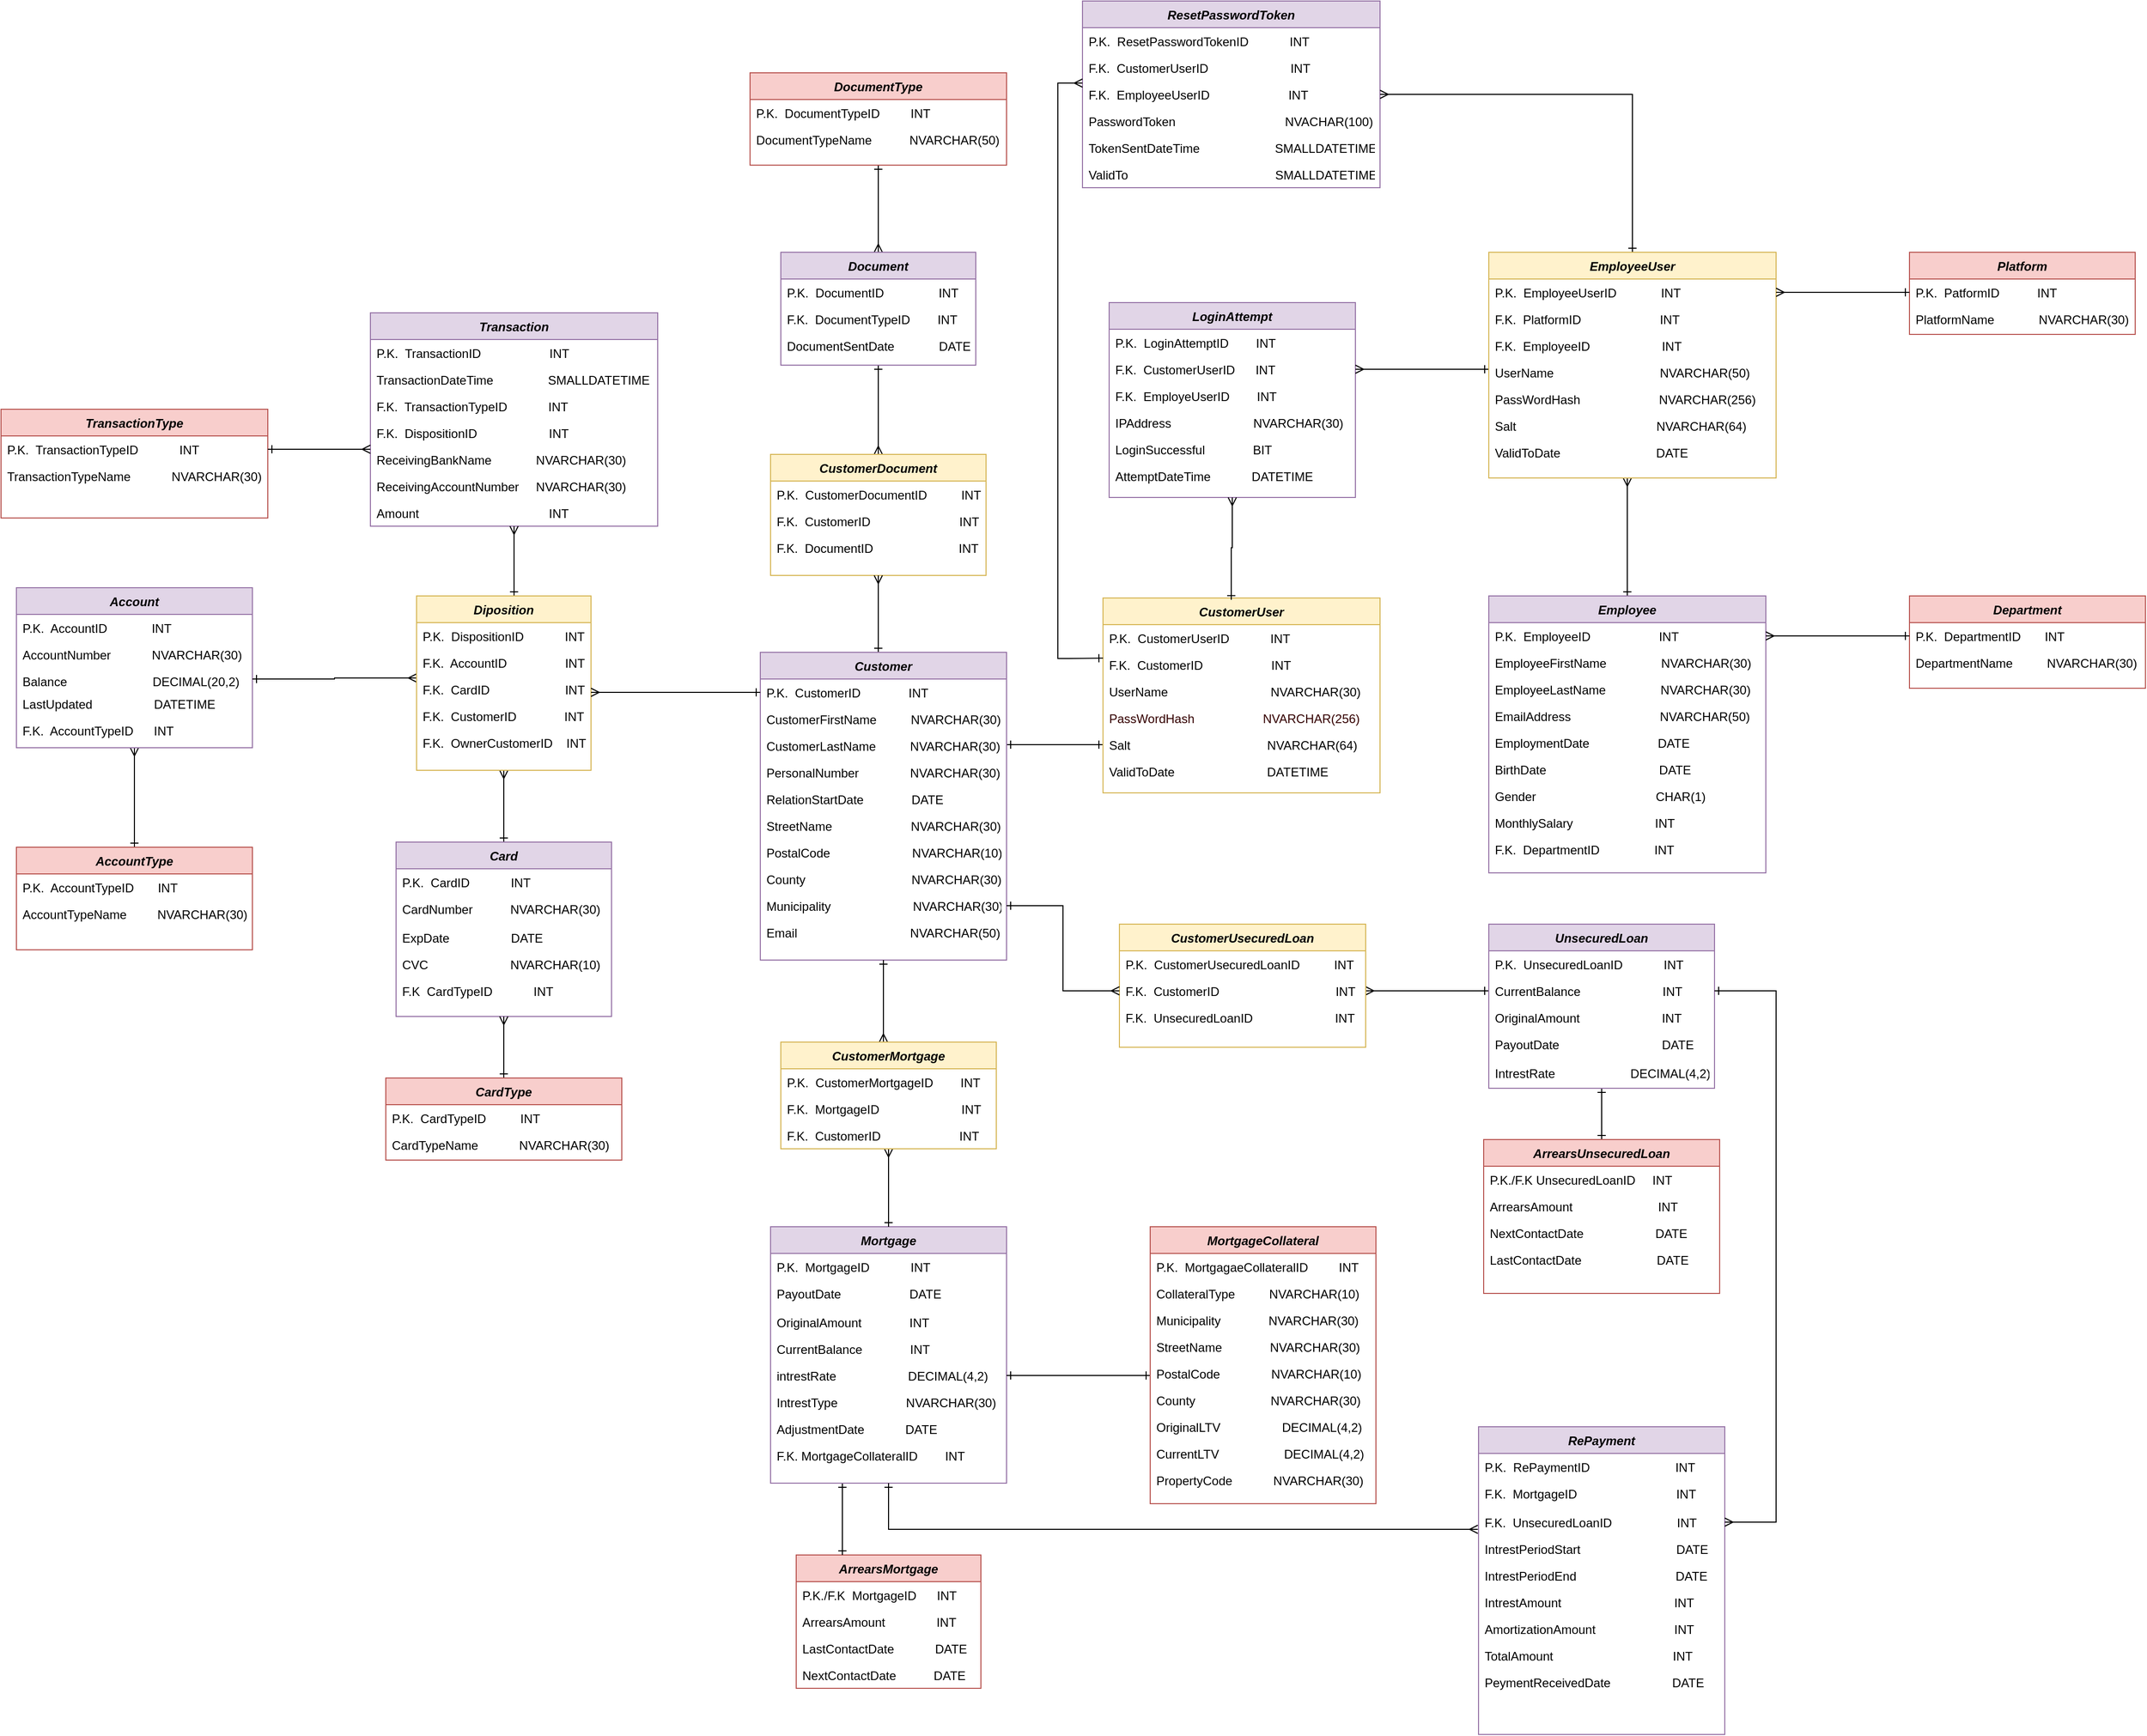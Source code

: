 <mxfile version="26.2.14">
  <diagram id="C5RBs43oDa-KdzZeNtuy" name="Page-1">
    <mxGraphModel dx="2293" dy="1627" grid="0" gridSize="10" guides="0" tooltips="1" connect="1" arrows="1" fold="1" page="0" pageScale="1" pageWidth="827" pageHeight="1169" math="0" shadow="0">
      <root>
        <mxCell id="WIyWlLk6GJQsqaUBKTNV-0" />
        <mxCell id="WIyWlLk6GJQsqaUBKTNV-1" parent="WIyWlLk6GJQsqaUBKTNV-0" />
        <mxCell id="hd0t_Y_5Y61VSkbCq4cS-111" style="edgeStyle=orthogonalEdgeStyle;rounded=0;orthogonalLoop=1;jettySize=auto;html=1;entryX=0.5;entryY=1;entryDx=0;entryDy=0;endArrow=ERmany;endFill=0;startArrow=ERone;startFill=0;" parent="WIyWlLk6GJQsqaUBKTNV-1" source="zkfFHV4jXpPFQw0GAbJ--0" target="6qz_q_-DwZcgf15-qYjJ-16" edge="1">
          <mxGeometry relative="1" as="geometry" />
        </mxCell>
        <mxCell id="zkfFHV4jXpPFQw0GAbJ--0" value="Card" style="swimlane;fontStyle=3;align=center;verticalAlign=top;childLayout=stackLayout;horizontal=1;startSize=26;horizontalStack=0;resizeParent=1;resizeLast=0;collapsible=1;marginBottom=0;rounded=0;shadow=0;strokeWidth=1;fillColor=#e1d5e7;strokeColor=#9673a6;" parent="WIyWlLk6GJQsqaUBKTNV-1" vertex="1">
          <mxGeometry x="-255" y="70" width="210" height="170" as="geometry">
            <mxRectangle x="220" y="120" width="160" height="26" as="alternateBounds" />
          </mxGeometry>
        </mxCell>
        <mxCell id="N3elkN3g8LNLpCjXGn9d-39" value="P.K.  CardID            INT" style="text;align=left;verticalAlign=top;spacingLeft=4;spacingRight=4;overflow=hidden;rotatable=0;points=[[0,0.5],[1,0.5]];portConstraint=eastwest;" parent="zkfFHV4jXpPFQw0GAbJ--0" vertex="1">
          <mxGeometry y="26" width="210" height="26" as="geometry" />
        </mxCell>
        <mxCell id="N3elkN3g8LNLpCjXGn9d-40" value="CardNumber           NVARCHAR(30)" style="text;align=left;verticalAlign=top;spacingLeft=4;spacingRight=4;overflow=hidden;rotatable=0;points=[[0,0.5],[1,0.5]];portConstraint=eastwest;" parent="zkfFHV4jXpPFQw0GAbJ--0" vertex="1">
          <mxGeometry y="52" width="210" height="28" as="geometry" />
        </mxCell>
        <mxCell id="N3elkN3g8LNLpCjXGn9d-41" value="ExpDate                  DATE" style="text;align=left;verticalAlign=top;spacingLeft=4;spacingRight=4;overflow=hidden;rotatable=0;points=[[0,0.5],[1,0.5]];portConstraint=eastwest;" parent="zkfFHV4jXpPFQw0GAbJ--0" vertex="1">
          <mxGeometry y="80" width="210" height="26" as="geometry" />
        </mxCell>
        <mxCell id="N3elkN3g8LNLpCjXGn9d-42" value="CVC                        NVARCHAR(10)" style="text;align=left;verticalAlign=top;spacingLeft=4;spacingRight=4;overflow=hidden;rotatable=0;points=[[0,0.5],[1,0.5]];portConstraint=eastwest;" parent="zkfFHV4jXpPFQw0GAbJ--0" vertex="1">
          <mxGeometry y="106" width="210" height="26" as="geometry" />
        </mxCell>
        <mxCell id="N3elkN3g8LNLpCjXGn9d-60" value="F.K  CardTypeID            INT" style="text;align=left;verticalAlign=top;spacingLeft=4;spacingRight=4;overflow=hidden;rotatable=0;points=[[0,0.5],[1,0.5]];portConstraint=eastwest;" parent="zkfFHV4jXpPFQw0GAbJ--0" vertex="1">
          <mxGeometry y="132" width="210" height="26" as="geometry" />
        </mxCell>
        <mxCell id="6qz_q_-DwZcgf15-qYjJ-0" value="LoginAttempt" style="swimlane;fontStyle=3;align=center;verticalAlign=top;childLayout=stackLayout;horizontal=1;startSize=26;horizontalStack=0;resizeParent=1;resizeLast=0;collapsible=1;marginBottom=0;rounded=0;shadow=0;strokeWidth=1;fillColor=#e1d5e7;strokeColor=#9673a6;" parent="WIyWlLk6GJQsqaUBKTNV-1" vertex="1">
          <mxGeometry x="440" y="-456" width="240" height="190" as="geometry">
            <mxRectangle x="220" y="120" width="160" height="26" as="alternateBounds" />
          </mxGeometry>
        </mxCell>
        <mxCell id="hd0t_Y_5Y61VSkbCq4cS-74" value="P.K.  LoginAttemptID        INT" style="text;align=left;verticalAlign=top;spacingLeft=4;spacingRight=4;overflow=hidden;rotatable=0;points=[[0,0.5],[1,0.5]];portConstraint=eastwest;" parent="6qz_q_-DwZcgf15-qYjJ-0" vertex="1">
          <mxGeometry y="26" width="240" height="26" as="geometry" />
        </mxCell>
        <mxCell id="hd0t_Y_5Y61VSkbCq4cS-75" value="F.K.  CustomerUserID      INT" style="text;align=left;verticalAlign=top;spacingLeft=4;spacingRight=4;overflow=hidden;rotatable=0;points=[[0,0.5],[1,0.5]];portConstraint=eastwest;" parent="6qz_q_-DwZcgf15-qYjJ-0" vertex="1">
          <mxGeometry y="52" width="240" height="26" as="geometry" />
        </mxCell>
        <mxCell id="hd0t_Y_5Y61VSkbCq4cS-77" value="F.K.  EmployeUserID        INT" style="text;align=left;verticalAlign=top;spacingLeft=4;spacingRight=4;overflow=hidden;rotatable=0;points=[[0,0.5],[1,0.5]];portConstraint=eastwest;" parent="6qz_q_-DwZcgf15-qYjJ-0" vertex="1">
          <mxGeometry y="78" width="240" height="26" as="geometry" />
        </mxCell>
        <mxCell id="hd0t_Y_5Y61VSkbCq4cS-78" value="IPAddress                        NVARCHAR(30)" style="text;align=left;verticalAlign=top;spacingLeft=4;spacingRight=4;overflow=hidden;rotatable=0;points=[[0,0.5],[1,0.5]];portConstraint=eastwest;" parent="6qz_q_-DwZcgf15-qYjJ-0" vertex="1">
          <mxGeometry y="104" width="240" height="26" as="geometry" />
        </mxCell>
        <mxCell id="hd0t_Y_5Y61VSkbCq4cS-79" value="LoginSuccessful              BIT" style="text;align=left;verticalAlign=top;spacingLeft=4;spacingRight=4;overflow=hidden;rotatable=0;points=[[0,0.5],[1,0.5]];portConstraint=eastwest;" parent="6qz_q_-DwZcgf15-qYjJ-0" vertex="1">
          <mxGeometry y="130" width="240" height="26" as="geometry" />
        </mxCell>
        <mxCell id="hd0t_Y_5Y61VSkbCq4cS-80" value="AttemptDateTime            DATETIME" style="text;align=left;verticalAlign=top;spacingLeft=4;spacingRight=4;overflow=hidden;rotatable=0;points=[[0,0.5],[1,0.5]];portConstraint=eastwest;" parent="6qz_q_-DwZcgf15-qYjJ-0" vertex="1">
          <mxGeometry y="156" width="240" height="26" as="geometry" />
        </mxCell>
        <mxCell id="6qz_q_-DwZcgf15-qYjJ-1" value="ResetPasswordToken" style="swimlane;fontStyle=3;align=center;verticalAlign=top;childLayout=stackLayout;horizontal=1;startSize=26;horizontalStack=0;resizeParent=1;resizeLast=0;collapsible=1;marginBottom=0;rounded=0;shadow=0;strokeWidth=1;fillColor=#e1d5e7;strokeColor=#9673a6;" parent="WIyWlLk6GJQsqaUBKTNV-1" vertex="1">
          <mxGeometry x="414" y="-750" width="290" height="182" as="geometry">
            <mxRectangle x="220" y="120" width="160" height="26" as="alternateBounds" />
          </mxGeometry>
        </mxCell>
        <mxCell id="hd0t_Y_5Y61VSkbCq4cS-81" value="P.K.  ResetPasswordTokenID            INT" style="text;align=left;verticalAlign=top;spacingLeft=4;spacingRight=4;overflow=hidden;rotatable=0;points=[[0,0.5],[1,0.5]];portConstraint=eastwest;" parent="6qz_q_-DwZcgf15-qYjJ-1" vertex="1">
          <mxGeometry y="26" width="290" height="26" as="geometry" />
        </mxCell>
        <mxCell id="hd0t_Y_5Y61VSkbCq4cS-82" value="F.K.  CustomerUserID                        INT" style="text;align=left;verticalAlign=top;spacingLeft=4;spacingRight=4;overflow=hidden;rotatable=0;points=[[0,0.5],[1,0.5]];portConstraint=eastwest;" parent="6qz_q_-DwZcgf15-qYjJ-1" vertex="1">
          <mxGeometry y="52" width="290" height="26" as="geometry" />
        </mxCell>
        <mxCell id="hd0t_Y_5Y61VSkbCq4cS-83" value="F.K.  EmployeeUserID                       INT" style="text;align=left;verticalAlign=top;spacingLeft=4;spacingRight=4;overflow=hidden;rotatable=0;points=[[0,0.5],[1,0.5]];portConstraint=eastwest;" parent="6qz_q_-DwZcgf15-qYjJ-1" vertex="1">
          <mxGeometry y="78" width="290" height="26" as="geometry" />
        </mxCell>
        <mxCell id="hd0t_Y_5Y61VSkbCq4cS-84" value="PasswordToken                                NVACHAR(100)" style="text;align=left;verticalAlign=top;spacingLeft=4;spacingRight=4;overflow=hidden;rotatable=0;points=[[0,0.5],[1,0.5]];portConstraint=eastwest;" parent="6qz_q_-DwZcgf15-qYjJ-1" vertex="1">
          <mxGeometry y="104" width="290" height="26" as="geometry" />
        </mxCell>
        <mxCell id="hd0t_Y_5Y61VSkbCq4cS-85" value="TokenSentDateTime                      SMALLDATETIME" style="text;align=left;verticalAlign=top;spacingLeft=4;spacingRight=4;overflow=hidden;rotatable=0;points=[[0,0.5],[1,0.5]];portConstraint=eastwest;" parent="6qz_q_-DwZcgf15-qYjJ-1" vertex="1">
          <mxGeometry y="130" width="290" height="26" as="geometry" />
        </mxCell>
        <mxCell id="EtD-ali8qrGM_z6Ix2Jx-2" value="ValidTo                                           SMALLDATETIME" style="text;align=left;verticalAlign=top;spacingLeft=4;spacingRight=4;overflow=hidden;rotatable=0;points=[[0,0.5],[1,0.5]];portConstraint=eastwest;" vertex="1" parent="6qz_q_-DwZcgf15-qYjJ-1">
          <mxGeometry y="156" width="290" height="26" as="geometry" />
        </mxCell>
        <mxCell id="6qz_q_-DwZcgf15-qYjJ-2" value="ArrearsMortgage" style="swimlane;fontStyle=3;align=center;verticalAlign=top;childLayout=stackLayout;horizontal=1;startSize=26;horizontalStack=0;resizeParent=1;resizeLast=0;collapsible=1;marginBottom=0;rounded=0;shadow=0;strokeWidth=1;fillColor=#f8cecc;strokeColor=#b85450;" parent="WIyWlLk6GJQsqaUBKTNV-1" vertex="1">
          <mxGeometry x="135" y="765" width="180" height="130" as="geometry">
            <mxRectangle x="220" y="120" width="160" height="26" as="alternateBounds" />
          </mxGeometry>
        </mxCell>
        <mxCell id="hd0t_Y_5Y61VSkbCq4cS-19" value="P.K./F.K  MortgageID      INT" style="text;align=left;verticalAlign=top;spacingLeft=4;spacingRight=4;overflow=hidden;rotatable=0;points=[[0,0.5],[1,0.5]];portConstraint=eastwest;" parent="6qz_q_-DwZcgf15-qYjJ-2" vertex="1">
          <mxGeometry y="26" width="180" height="26" as="geometry" />
        </mxCell>
        <mxCell id="hd0t_Y_5Y61VSkbCq4cS-20" value="ArrearsAmount               INT" style="text;align=left;verticalAlign=top;spacingLeft=4;spacingRight=4;overflow=hidden;rotatable=0;points=[[0,0.5],[1,0.5]];portConstraint=eastwest;" parent="6qz_q_-DwZcgf15-qYjJ-2" vertex="1">
          <mxGeometry y="52" width="180" height="26" as="geometry" />
        </mxCell>
        <mxCell id="hd0t_Y_5Y61VSkbCq4cS-21" value="LastContactDate            DATE" style="text;align=left;verticalAlign=top;spacingLeft=4;spacingRight=4;overflow=hidden;rotatable=0;points=[[0,0.5],[1,0.5]];portConstraint=eastwest;" parent="6qz_q_-DwZcgf15-qYjJ-2" vertex="1">
          <mxGeometry y="78" width="180" height="26" as="geometry" />
        </mxCell>
        <mxCell id="hd0t_Y_5Y61VSkbCq4cS-22" value="NextContactDate           DATE" style="text;align=left;verticalAlign=top;spacingLeft=4;spacingRight=4;overflow=hidden;rotatable=0;points=[[0,0.5],[1,0.5]];portConstraint=eastwest;" parent="6qz_q_-DwZcgf15-qYjJ-2" vertex="1">
          <mxGeometry y="104" width="180" height="26" as="geometry" />
        </mxCell>
        <mxCell id="hd0t_Y_5Y61VSkbCq4cS-92" style="edgeStyle=orthogonalEdgeStyle;rounded=0;orthogonalLoop=1;jettySize=auto;html=1;entryX=0.5;entryY=0;entryDx=0;entryDy=0;endArrow=ERone;endFill=0;startArrow=ERmany;startFill=0;" parent="WIyWlLk6GJQsqaUBKTNV-1" source="6qz_q_-DwZcgf15-qYjJ-3" target="6qz_q_-DwZcgf15-qYjJ-8" edge="1">
          <mxGeometry relative="1" as="geometry">
            <Array as="points">
              <mxPoint x="945" y="-250" />
              <mxPoint x="945" y="-250" />
            </Array>
          </mxGeometry>
        </mxCell>
        <mxCell id="hd0t_Y_5Y61VSkbCq4cS-93" style="edgeStyle=orthogonalEdgeStyle;rounded=0;orthogonalLoop=1;jettySize=auto;html=1;entryX=1;entryY=0.5;entryDx=0;entryDy=0;endArrow=ERmany;endFill=0;startArrow=ERone;startFill=0;" parent="WIyWlLk6GJQsqaUBKTNV-1" source="6qz_q_-DwZcgf15-qYjJ-3" target="hd0t_Y_5Y61VSkbCq4cS-75" edge="1">
          <mxGeometry relative="1" as="geometry">
            <Array as="points">
              <mxPoint x="780" y="-391" />
              <mxPoint x="780" y="-391" />
            </Array>
          </mxGeometry>
        </mxCell>
        <mxCell id="hd0t_Y_5Y61VSkbCq4cS-94" style="edgeStyle=orthogonalEdgeStyle;rounded=0;orthogonalLoop=1;jettySize=auto;html=1;endArrow=ERmany;endFill=0;startArrow=ERone;startFill=0;" parent="WIyWlLk6GJQsqaUBKTNV-1" source="6qz_q_-DwZcgf15-qYjJ-3" target="hd0t_Y_5Y61VSkbCq4cS-83" edge="1">
          <mxGeometry relative="1" as="geometry" />
        </mxCell>
        <mxCell id="6qz_q_-DwZcgf15-qYjJ-3" value="EmployeeUser" style="swimlane;fontStyle=3;align=center;verticalAlign=top;childLayout=stackLayout;horizontal=1;startSize=26;horizontalStack=0;resizeParent=1;resizeLast=0;collapsible=1;marginBottom=0;rounded=0;shadow=0;strokeWidth=1;fillColor=#fff2cc;strokeColor=#d6b656;" parent="WIyWlLk6GJQsqaUBKTNV-1" vertex="1">
          <mxGeometry x="810" y="-505" width="280" height="220" as="geometry">
            <mxRectangle x="220" y="120" width="160" height="26" as="alternateBounds" />
          </mxGeometry>
        </mxCell>
        <mxCell id="hd0t_Y_5Y61VSkbCq4cS-58" value="P.K.  EmployeeUserID             INT" style="text;align=left;verticalAlign=top;spacingLeft=4;spacingRight=4;overflow=hidden;rotatable=0;points=[[0,0.5],[1,0.5]];portConstraint=eastwest;" parent="6qz_q_-DwZcgf15-qYjJ-3" vertex="1">
          <mxGeometry y="26" width="280" height="26" as="geometry" />
        </mxCell>
        <mxCell id="hd0t_Y_5Y61VSkbCq4cS-59" value="F.K.  PlatformID                       INT" style="text;align=left;verticalAlign=top;spacingLeft=4;spacingRight=4;overflow=hidden;rotatable=0;points=[[0,0.5],[1,0.5]];portConstraint=eastwest;" parent="6qz_q_-DwZcgf15-qYjJ-3" vertex="1">
          <mxGeometry y="52" width="280" height="26" as="geometry" />
        </mxCell>
        <mxCell id="hd0t_Y_5Y61VSkbCq4cS-60" value="F.K.  EmployeeID                     INT&#xa;" style="text;align=left;verticalAlign=top;spacingLeft=4;spacingRight=4;overflow=hidden;rotatable=0;points=[[0,0.5],[1,0.5]];portConstraint=eastwest;" parent="6qz_q_-DwZcgf15-qYjJ-3" vertex="1">
          <mxGeometry y="78" width="280" height="26" as="geometry" />
        </mxCell>
        <mxCell id="hd0t_Y_5Y61VSkbCq4cS-61" value="UserName                               NVARCHAR(50)" style="text;align=left;verticalAlign=top;spacingLeft=4;spacingRight=4;overflow=hidden;rotatable=0;points=[[0,0.5],[1,0.5]];portConstraint=eastwest;" parent="6qz_q_-DwZcgf15-qYjJ-3" vertex="1">
          <mxGeometry y="104" width="280" height="26" as="geometry" />
        </mxCell>
        <mxCell id="hd0t_Y_5Y61VSkbCq4cS-62" value="PassWordHash                       NVARCHAR(256)" style="text;align=left;verticalAlign=top;spacingLeft=4;spacingRight=4;overflow=hidden;rotatable=0;points=[[0,0.5],[1,0.5]];portConstraint=eastwest;" parent="6qz_q_-DwZcgf15-qYjJ-3" vertex="1">
          <mxGeometry y="130" width="280" height="26" as="geometry" />
        </mxCell>
        <mxCell id="hd0t_Y_5Y61VSkbCq4cS-63" value="Salt                                          NVARCHAR(64)" style="text;align=left;verticalAlign=top;spacingLeft=4;spacingRight=4;overflow=hidden;rotatable=0;points=[[0,0.5],[1,0.5]];portConstraint=eastwest;" parent="6qz_q_-DwZcgf15-qYjJ-3" vertex="1">
          <mxGeometry y="156" width="280" height="26" as="geometry" />
        </mxCell>
        <mxCell id="hd0t_Y_5Y61VSkbCq4cS-64" value="ValidToDate                            DATE" style="text;align=left;verticalAlign=top;spacingLeft=4;spacingRight=4;overflow=hidden;rotatable=0;points=[[0,0.5],[1,0.5]];portConstraint=eastwest;" parent="6qz_q_-DwZcgf15-qYjJ-3" vertex="1">
          <mxGeometry y="182" width="280" height="26" as="geometry" />
        </mxCell>
        <mxCell id="6qz_q_-DwZcgf15-qYjJ-4" value="Transaction" style="swimlane;fontStyle=3;align=center;verticalAlign=top;childLayout=stackLayout;horizontal=1;startSize=26;horizontalStack=0;resizeParent=1;resizeLast=0;collapsible=1;marginBottom=0;rounded=0;shadow=0;strokeWidth=1;fillColor=#e1d5e7;strokeColor=#9673a6;" parent="WIyWlLk6GJQsqaUBKTNV-1" vertex="1">
          <mxGeometry x="-280" y="-446" width="280" height="208" as="geometry">
            <mxRectangle x="220" y="120" width="160" height="26" as="alternateBounds" />
          </mxGeometry>
        </mxCell>
        <mxCell id="N3elkN3g8LNLpCjXGn9d-71" value="P.K.  TransactionID                    INT" style="text;align=left;verticalAlign=top;spacingLeft=4;spacingRight=4;overflow=hidden;rotatable=0;points=[[0,0.5],[1,0.5]];portConstraint=eastwest;" parent="6qz_q_-DwZcgf15-qYjJ-4" vertex="1">
          <mxGeometry y="26" width="280" height="26" as="geometry" />
        </mxCell>
        <mxCell id="N3elkN3g8LNLpCjXGn9d-72" value="TransactionDateTime                SMALLDATETIME" style="text;align=left;verticalAlign=top;spacingLeft=4;spacingRight=4;overflow=hidden;rotatable=0;points=[[0,0.5],[1,0.5]];portConstraint=eastwest;" parent="6qz_q_-DwZcgf15-qYjJ-4" vertex="1">
          <mxGeometry y="52" width="280" height="26" as="geometry" />
        </mxCell>
        <mxCell id="N3elkN3g8LNLpCjXGn9d-73" value="F.K.  TransactionTypeID            INT" style="text;align=left;verticalAlign=top;spacingLeft=4;spacingRight=4;overflow=hidden;rotatable=0;points=[[0,0.5],[1,0.5]];portConstraint=eastwest;" parent="6qz_q_-DwZcgf15-qYjJ-4" vertex="1">
          <mxGeometry y="78" width="280" height="26" as="geometry" />
        </mxCell>
        <mxCell id="N3elkN3g8LNLpCjXGn9d-74" value="F.K.  DispositionID                     INT" style="text;align=left;verticalAlign=top;spacingLeft=4;spacingRight=4;overflow=hidden;rotatable=0;points=[[0,0.5],[1,0.5]];portConstraint=eastwest;" parent="6qz_q_-DwZcgf15-qYjJ-4" vertex="1">
          <mxGeometry y="104" width="280" height="26" as="geometry" />
        </mxCell>
        <mxCell id="N3elkN3g8LNLpCjXGn9d-75" value="ReceivingBankName                NVARCHAR(30)" style="text;align=left;verticalAlign=top;spacingLeft=4;spacingRight=4;overflow=hidden;rotatable=0;points=[[0,0.5],[1,0.5]];portConstraint=eastwest;" parent="6qz_q_-DwZcgf15-qYjJ-4" vertex="1">
          <mxGeometry y="130" width="280" height="26" as="geometry" />
        </mxCell>
        <mxCell id="N3elkN3g8LNLpCjXGn9d-76" value="ReceivingAccountNumber     NVARCHAR(30)" style="text;align=left;verticalAlign=top;spacingLeft=4;spacingRight=4;overflow=hidden;rotatable=0;points=[[0,0.5],[1,0.5]];portConstraint=eastwest;" parent="6qz_q_-DwZcgf15-qYjJ-4" vertex="1">
          <mxGeometry y="156" width="280" height="26" as="geometry" />
        </mxCell>
        <mxCell id="EtD-ali8qrGM_z6Ix2Jx-0" value="Amount                                      INT" style="text;align=left;verticalAlign=top;spacingLeft=4;spacingRight=4;overflow=hidden;rotatable=0;points=[[0,0.5],[1,0.5]];portConstraint=eastwest;" vertex="1" parent="6qz_q_-DwZcgf15-qYjJ-4">
          <mxGeometry y="182" width="280" height="26" as="geometry" />
        </mxCell>
        <mxCell id="hd0t_Y_5Y61VSkbCq4cS-115" style="edgeStyle=orthogonalEdgeStyle;rounded=0;orthogonalLoop=1;jettySize=auto;html=1;entryX=0.5;entryY=1;entryDx=0;entryDy=0;endArrow=ERone;endFill=0;startArrow=ERmany;startFill=0;" parent="WIyWlLk6GJQsqaUBKTNV-1" source="6qz_q_-DwZcgf15-qYjJ-5" target="6qz_q_-DwZcgf15-qYjJ-36" edge="1">
          <mxGeometry relative="1" as="geometry" />
        </mxCell>
        <mxCell id="6qz_q_-DwZcgf15-qYjJ-5" value="CustomerDocument" style="swimlane;fontStyle=3;align=center;verticalAlign=top;childLayout=stackLayout;horizontal=1;startSize=26;horizontalStack=0;resizeParent=1;resizeLast=0;collapsible=1;marginBottom=0;rounded=0;shadow=0;strokeWidth=1;fillColor=#fff2cc;strokeColor=#d6b656;" parent="WIyWlLk6GJQsqaUBKTNV-1" vertex="1">
          <mxGeometry x="110" y="-308" width="210" height="118" as="geometry">
            <mxRectangle x="220" y="120" width="160" height="26" as="alternateBounds" />
          </mxGeometry>
        </mxCell>
        <mxCell id="hd0t_Y_5Y61VSkbCq4cS-6" value="P.K.  CustomerDocumentID          INT" style="text;align=left;verticalAlign=top;spacingLeft=4;spacingRight=4;overflow=hidden;rotatable=0;points=[[0,0.5],[1,0.5]];portConstraint=eastwest;" parent="6qz_q_-DwZcgf15-qYjJ-5" vertex="1">
          <mxGeometry y="26" width="210" height="26" as="geometry" />
        </mxCell>
        <mxCell id="hd0t_Y_5Y61VSkbCq4cS-7" value="F.K.  CustomerID                          INT" style="text;align=left;verticalAlign=top;spacingLeft=4;spacingRight=4;overflow=hidden;rotatable=0;points=[[0,0.5],[1,0.5]];portConstraint=eastwest;" parent="6qz_q_-DwZcgf15-qYjJ-5" vertex="1">
          <mxGeometry y="52" width="210" height="26" as="geometry" />
        </mxCell>
        <mxCell id="hd0t_Y_5Y61VSkbCq4cS-114" value="F.K.  DocumentID                         INT" style="text;align=left;verticalAlign=top;spacingLeft=4;spacingRight=4;overflow=hidden;rotatable=0;points=[[0,0.5],[1,0.5]];portConstraint=eastwest;" parent="6qz_q_-DwZcgf15-qYjJ-5" vertex="1">
          <mxGeometry y="78" width="210" height="26" as="geometry" />
        </mxCell>
        <mxCell id="hd0t_Y_5Y61VSkbCq4cS-104" style="edgeStyle=orthogonalEdgeStyle;rounded=0;orthogonalLoop=1;jettySize=auto;html=1;entryX=0.25;entryY=0;entryDx=0;entryDy=0;endArrow=ERone;endFill=0;startArrow=ERone;startFill=0;" parent="WIyWlLk6GJQsqaUBKTNV-1" source="6qz_q_-DwZcgf15-qYjJ-6" target="6qz_q_-DwZcgf15-qYjJ-2" edge="1">
          <mxGeometry relative="1" as="geometry">
            <Array as="points">
              <mxPoint x="180" y="720" />
              <mxPoint x="180" y="720" />
            </Array>
          </mxGeometry>
        </mxCell>
        <mxCell id="6qz_q_-DwZcgf15-qYjJ-6" value="Mortgage" style="swimlane;fontStyle=3;align=center;verticalAlign=top;childLayout=stackLayout;horizontal=1;startSize=26;horizontalStack=0;resizeParent=1;resizeLast=0;collapsible=1;marginBottom=0;rounded=0;shadow=0;strokeWidth=1;fillColor=#e1d5e7;strokeColor=#9673a6;" parent="WIyWlLk6GJQsqaUBKTNV-1" vertex="1">
          <mxGeometry x="110" y="445" width="230" height="250" as="geometry">
            <mxRectangle x="220" y="120" width="160" height="26" as="alternateBounds" />
          </mxGeometry>
        </mxCell>
        <mxCell id="hd0t_Y_5Y61VSkbCq4cS-9" value="P.K.  MortgageID            INT" style="text;align=left;verticalAlign=top;spacingLeft=4;spacingRight=4;overflow=hidden;rotatable=0;points=[[0,0.5],[1,0.5]];portConstraint=eastwest;" parent="6qz_q_-DwZcgf15-qYjJ-6" vertex="1">
          <mxGeometry y="26" width="230" height="26" as="geometry" />
        </mxCell>
        <mxCell id="hd0t_Y_5Y61VSkbCq4cS-10" value="PayoutDate                    DATE" style="text;align=left;verticalAlign=top;spacingLeft=4;spacingRight=4;overflow=hidden;rotatable=0;points=[[0,0.5],[1,0.5]];portConstraint=eastwest;" parent="6qz_q_-DwZcgf15-qYjJ-6" vertex="1">
          <mxGeometry y="52" width="230" height="28" as="geometry" />
        </mxCell>
        <mxCell id="hd0t_Y_5Y61VSkbCq4cS-11" value="OriginalAmount              INT" style="text;align=left;verticalAlign=top;spacingLeft=4;spacingRight=4;overflow=hidden;rotatable=0;points=[[0,0.5],[1,0.5]];portConstraint=eastwest;" parent="6qz_q_-DwZcgf15-qYjJ-6" vertex="1">
          <mxGeometry y="80" width="230" height="26" as="geometry" />
        </mxCell>
        <mxCell id="hd0t_Y_5Y61VSkbCq4cS-12" value="CurrentBalance              INT" style="text;align=left;verticalAlign=top;spacingLeft=4;spacingRight=4;overflow=hidden;rotatable=0;points=[[0,0.5],[1,0.5]];portConstraint=eastwest;" parent="6qz_q_-DwZcgf15-qYjJ-6" vertex="1">
          <mxGeometry y="106" width="230" height="26" as="geometry" />
        </mxCell>
        <mxCell id="hd0t_Y_5Y61VSkbCq4cS-16" value="intrestRate                     DECIMAL(4,2)" style="text;align=left;verticalAlign=top;spacingLeft=4;spacingRight=4;overflow=hidden;rotatable=0;points=[[0,0.5],[1,0.5]];portConstraint=eastwest;" parent="6qz_q_-DwZcgf15-qYjJ-6" vertex="1">
          <mxGeometry y="132" width="230" height="26" as="geometry" />
        </mxCell>
        <mxCell id="hd0t_Y_5Y61VSkbCq4cS-18" value="IntrestType                    NVARCHAR(30)" style="text;align=left;verticalAlign=top;spacingLeft=4;spacingRight=4;overflow=hidden;rotatable=0;points=[[0,0.5],[1,0.5]];portConstraint=eastwest;" parent="6qz_q_-DwZcgf15-qYjJ-6" vertex="1">
          <mxGeometry y="158" width="230" height="26" as="geometry" />
        </mxCell>
        <mxCell id="hd0t_Y_5Y61VSkbCq4cS-17" value="AdjustmentDate            DATE" style="text;align=left;verticalAlign=top;spacingLeft=4;spacingRight=4;overflow=hidden;rotatable=0;points=[[0,0.5],[1,0.5]];portConstraint=eastwest;" parent="6qz_q_-DwZcgf15-qYjJ-6" vertex="1">
          <mxGeometry y="184" width="230" height="26" as="geometry" />
        </mxCell>
        <mxCell id="hd0t_Y_5Y61VSkbCq4cS-23" value="F.K. MortgageCollateralID        INT" style="text;align=left;verticalAlign=top;spacingLeft=4;spacingRight=4;overflow=hidden;rotatable=0;points=[[0,0.5],[1,0.5]];portConstraint=eastwest;" parent="6qz_q_-DwZcgf15-qYjJ-6" vertex="1">
          <mxGeometry y="210" width="230" height="26" as="geometry" />
        </mxCell>
        <mxCell id="hd0t_Y_5Y61VSkbCq4cS-101" style="edgeStyle=orthogonalEdgeStyle;rounded=0;orthogonalLoop=1;jettySize=auto;html=1;entryX=0;entryY=0.5;entryDx=0;entryDy=0;startArrow=ERone;startFill=0;endArrow=ERone;endFill=0;" parent="WIyWlLk6GJQsqaUBKTNV-1" source="6qz_q_-DwZcgf15-qYjJ-7" target="hd0t_Y_5Y61VSkbCq4cS-69" edge="1">
          <mxGeometry relative="1" as="geometry">
            <Array as="points">
              <mxPoint x="370" y="-25" />
              <mxPoint x="370" y="-25" />
            </Array>
          </mxGeometry>
        </mxCell>
        <mxCell id="hd0t_Y_5Y61VSkbCq4cS-109" style="edgeStyle=orthogonalEdgeStyle;rounded=0;orthogonalLoop=1;jettySize=auto;html=1;entryX=0.5;entryY=1;entryDx=0;entryDy=0;endArrow=ERmany;endFill=0;startArrow=ERone;startFill=0;" parent="WIyWlLk6GJQsqaUBKTNV-1" source="6qz_q_-DwZcgf15-qYjJ-7" target="6qz_q_-DwZcgf15-qYjJ-5" edge="1">
          <mxGeometry relative="1" as="geometry">
            <Array as="points">
              <mxPoint x="215" y="-130" />
              <mxPoint x="215" y="-130" />
            </Array>
          </mxGeometry>
        </mxCell>
        <mxCell id="6qz_q_-DwZcgf15-qYjJ-7" value="Customer" style="swimlane;fontStyle=3;align=center;verticalAlign=top;childLayout=stackLayout;horizontal=1;startSize=26;horizontalStack=0;resizeParent=1;resizeLast=0;collapsible=1;marginBottom=0;rounded=0;shadow=0;strokeWidth=1;fillColor=#e1d5e7;strokeColor=#9673a6;" parent="WIyWlLk6GJQsqaUBKTNV-1" vertex="1">
          <mxGeometry x="100" y="-115" width="240" height="300" as="geometry">
            <mxRectangle x="220" y="120" width="160" height="26" as="alternateBounds" />
          </mxGeometry>
        </mxCell>
        <mxCell id="N3elkN3g8LNLpCjXGn9d-47" value="P.K.  CustomerID              INT" style="text;align=left;verticalAlign=top;spacingLeft=4;spacingRight=4;overflow=hidden;rotatable=0;points=[[0,0.5],[1,0.5]];portConstraint=eastwest;" parent="6qz_q_-DwZcgf15-qYjJ-7" vertex="1">
          <mxGeometry y="26" width="240" height="26" as="geometry" />
        </mxCell>
        <mxCell id="N3elkN3g8LNLpCjXGn9d-48" value="CustomerFirstName          NVARCHAR(30)" style="text;align=left;verticalAlign=top;spacingLeft=4;spacingRight=4;overflow=hidden;rotatable=0;points=[[0,0.5],[1,0.5]];portConstraint=eastwest;" parent="6qz_q_-DwZcgf15-qYjJ-7" vertex="1">
          <mxGeometry y="52" width="240" height="26" as="geometry" />
        </mxCell>
        <mxCell id="N3elkN3g8LNLpCjXGn9d-49" value="CustomerLastName          NVARCHAR(30)" style="text;align=left;verticalAlign=top;spacingLeft=4;spacingRight=4;overflow=hidden;rotatable=0;points=[[0,0.5],[1,0.5]];portConstraint=eastwest;" parent="6qz_q_-DwZcgf15-qYjJ-7" vertex="1">
          <mxGeometry y="78" width="240" height="26" as="geometry" />
        </mxCell>
        <mxCell id="N3elkN3g8LNLpCjXGn9d-51" value="PersonalNumber               NVARCHAR(30)" style="text;align=left;verticalAlign=top;spacingLeft=4;spacingRight=4;overflow=hidden;rotatable=0;points=[[0,0.5],[1,0.5]];portConstraint=eastwest;" parent="6qz_q_-DwZcgf15-qYjJ-7" vertex="1">
          <mxGeometry y="104" width="240" height="26" as="geometry" />
        </mxCell>
        <mxCell id="N3elkN3g8LNLpCjXGn9d-50" value="RelationStartDate              DATE" style="text;align=left;verticalAlign=top;spacingLeft=4;spacingRight=4;overflow=hidden;rotatable=0;points=[[0,0.5],[1,0.5]];portConstraint=eastwest;" parent="6qz_q_-DwZcgf15-qYjJ-7" vertex="1">
          <mxGeometry y="130" width="240" height="26" as="geometry" />
        </mxCell>
        <mxCell id="N3elkN3g8LNLpCjXGn9d-52" value="StreetName                       NVARCHAR(30)" style="text;align=left;verticalAlign=top;spacingLeft=4;spacingRight=4;overflow=hidden;rotatable=0;points=[[0,0.5],[1,0.5]];portConstraint=eastwest;" parent="6qz_q_-DwZcgf15-qYjJ-7" vertex="1">
          <mxGeometry y="156" width="240" height="26" as="geometry" />
        </mxCell>
        <mxCell id="N3elkN3g8LNLpCjXGn9d-53" value="PostalCode                        NVARCHAR(10)" style="text;align=left;verticalAlign=top;spacingLeft=4;spacingRight=4;overflow=hidden;rotatable=0;points=[[0,0.5],[1,0.5]];portConstraint=eastwest;" parent="6qz_q_-DwZcgf15-qYjJ-7" vertex="1">
          <mxGeometry y="182" width="240" height="26" as="geometry" />
        </mxCell>
        <mxCell id="N3elkN3g8LNLpCjXGn9d-54" value="County                               NVARCHAR(30)" style="text;align=left;verticalAlign=top;spacingLeft=4;spacingRight=4;overflow=hidden;rotatable=0;points=[[0,0.5],[1,0.5]];portConstraint=eastwest;" parent="6qz_q_-DwZcgf15-qYjJ-7" vertex="1">
          <mxGeometry y="208" width="240" height="26" as="geometry" />
        </mxCell>
        <mxCell id="N3elkN3g8LNLpCjXGn9d-55" value="Municipality                        NVARCHAR(30)" style="text;align=left;verticalAlign=top;spacingLeft=4;spacingRight=4;overflow=hidden;rotatable=0;points=[[0,0.5],[1,0.5]];portConstraint=eastwest;" parent="6qz_q_-DwZcgf15-qYjJ-7" vertex="1">
          <mxGeometry y="234" width="240" height="26" as="geometry" />
        </mxCell>
        <mxCell id="N3elkN3g8LNLpCjXGn9d-56" value="Email                                 NVARCHAR(50)" style="text;align=left;verticalAlign=top;spacingLeft=4;spacingRight=4;overflow=hidden;rotatable=0;points=[[0,0.5],[1,0.5]];portConstraint=eastwest;" parent="6qz_q_-DwZcgf15-qYjJ-7" vertex="1">
          <mxGeometry y="260" width="240" height="30" as="geometry" />
        </mxCell>
        <mxCell id="6qz_q_-DwZcgf15-qYjJ-8" value="Employee" style="swimlane;fontStyle=3;align=center;verticalAlign=top;childLayout=stackLayout;horizontal=1;startSize=26;horizontalStack=0;resizeParent=1;resizeLast=0;collapsible=1;marginBottom=0;rounded=0;shadow=0;strokeWidth=1;fillColor=#e1d5e7;strokeColor=#9673a6;" parent="WIyWlLk6GJQsqaUBKTNV-1" vertex="1">
          <mxGeometry x="810" y="-170" width="270" height="270" as="geometry">
            <mxRectangle x="220" y="120" width="160" height="26" as="alternateBounds" />
          </mxGeometry>
        </mxCell>
        <mxCell id="N3elkN3g8LNLpCjXGn9d-28" value="P.K.  EmployeeID                    INT&#xa;" style="text;align=left;verticalAlign=top;spacingLeft=4;spacingRight=4;overflow=hidden;rotatable=0;points=[[0,0.5],[1,0.5]];portConstraint=eastwest;" parent="6qz_q_-DwZcgf15-qYjJ-8" vertex="1">
          <mxGeometry y="26" width="270" height="26" as="geometry" />
        </mxCell>
        <mxCell id="N3elkN3g8LNLpCjXGn9d-30" value="EmployeeFirstName                NVARCHAR(30)&#xa;" style="text;align=left;verticalAlign=top;spacingLeft=4;spacingRight=4;overflow=hidden;rotatable=0;points=[[0,0.5],[1,0.5]];portConstraint=eastwest;" parent="6qz_q_-DwZcgf15-qYjJ-8" vertex="1">
          <mxGeometry y="52" width="270" height="26" as="geometry" />
        </mxCell>
        <mxCell id="N3elkN3g8LNLpCjXGn9d-31" value="EmployeeLastName                NVARCHAR(30)&#xa;" style="text;align=left;verticalAlign=top;spacingLeft=4;spacingRight=4;overflow=hidden;rotatable=0;points=[[0,0.5],[1,0.5]];portConstraint=eastwest;" parent="6qz_q_-DwZcgf15-qYjJ-8" vertex="1">
          <mxGeometry y="78" width="270" height="26" as="geometry" />
        </mxCell>
        <mxCell id="hd0t_Y_5Y61VSkbCq4cS-65" value="EmailAddress                          NVARCHAR(50)" style="text;align=left;verticalAlign=top;spacingLeft=4;spacingRight=4;overflow=hidden;rotatable=0;points=[[0,0.5],[1,0.5]];portConstraint=eastwest;" parent="6qz_q_-DwZcgf15-qYjJ-8" vertex="1">
          <mxGeometry y="104" width="270" height="26" as="geometry" />
        </mxCell>
        <mxCell id="N3elkN3g8LNLpCjXGn9d-33" value="EmploymentDate                    DATE" style="text;align=left;verticalAlign=top;spacingLeft=4;spacingRight=4;overflow=hidden;rotatable=0;points=[[0,0.5],[1,0.5]];portConstraint=eastwest;" parent="6qz_q_-DwZcgf15-qYjJ-8" vertex="1">
          <mxGeometry y="130" width="270" height="26" as="geometry" />
        </mxCell>
        <mxCell id="N3elkN3g8LNLpCjXGn9d-34" value="BirthDate                                 DATE" style="text;align=left;verticalAlign=top;spacingLeft=4;spacingRight=4;overflow=hidden;rotatable=0;points=[[0,0.5],[1,0.5]];portConstraint=eastwest;" parent="6qz_q_-DwZcgf15-qYjJ-8" vertex="1">
          <mxGeometry y="156" width="270" height="26" as="geometry" />
        </mxCell>
        <mxCell id="N3elkN3g8LNLpCjXGn9d-35" value="Gender                                   CHAR(1)" style="text;align=left;verticalAlign=top;spacingLeft=4;spacingRight=4;overflow=hidden;rotatable=0;points=[[0,0.5],[1,0.5]];portConstraint=eastwest;" parent="6qz_q_-DwZcgf15-qYjJ-8" vertex="1">
          <mxGeometry y="182" width="270" height="26" as="geometry" />
        </mxCell>
        <mxCell id="N3elkN3g8LNLpCjXGn9d-36" value="MonthlySalary                        INT" style="text;align=left;verticalAlign=top;spacingLeft=4;spacingRight=4;overflow=hidden;rotatable=0;points=[[0,0.5],[1,0.5]];portConstraint=eastwest;" parent="6qz_q_-DwZcgf15-qYjJ-8" vertex="1">
          <mxGeometry y="208" width="270" height="26" as="geometry" />
        </mxCell>
        <mxCell id="N3elkN3g8LNLpCjXGn9d-32" value="F.K.  DepartmentID                INT " style="text;align=left;verticalAlign=top;spacingLeft=4;spacingRight=4;overflow=hidden;rotatable=0;points=[[0,0.5],[1,0.5]];portConstraint=eastwest;" parent="6qz_q_-DwZcgf15-qYjJ-8" vertex="1">
          <mxGeometry y="234" width="270" height="26" as="geometry" />
        </mxCell>
        <mxCell id="hd0t_Y_5Y61VSkbCq4cS-118" style="edgeStyle=orthogonalEdgeStyle;rounded=0;orthogonalLoop=1;jettySize=auto;html=1;entryX=0.5;entryY=1;entryDx=0;entryDy=0;endArrow=ERmany;endFill=0;startArrow=ERone;startFill=0;" parent="WIyWlLk6GJQsqaUBKTNV-1" source="6qz_q_-DwZcgf15-qYjJ-9" target="zkfFHV4jXpPFQw0GAbJ--0" edge="1">
          <mxGeometry relative="1" as="geometry" />
        </mxCell>
        <mxCell id="6qz_q_-DwZcgf15-qYjJ-9" value="CardType" style="swimlane;fontStyle=3;align=center;verticalAlign=top;childLayout=stackLayout;horizontal=1;startSize=26;horizontalStack=0;resizeParent=1;resizeLast=0;collapsible=1;marginBottom=0;rounded=0;shadow=0;strokeWidth=1;fillColor=#f8cecc;strokeColor=#b85450;" parent="WIyWlLk6GJQsqaUBKTNV-1" vertex="1">
          <mxGeometry x="-265" y="300" width="230" height="80" as="geometry">
            <mxRectangle x="220" y="120" width="160" height="26" as="alternateBounds" />
          </mxGeometry>
        </mxCell>
        <mxCell id="N3elkN3g8LNLpCjXGn9d-37" value="P.K.  CardTypeID          INT" style="text;align=left;verticalAlign=top;spacingLeft=4;spacingRight=4;overflow=hidden;rotatable=0;points=[[0,0.5],[1,0.5]];portConstraint=eastwest;" parent="6qz_q_-DwZcgf15-qYjJ-9" vertex="1">
          <mxGeometry y="26" width="230" height="26" as="geometry" />
        </mxCell>
        <mxCell id="N3elkN3g8LNLpCjXGn9d-38" value="CardTypeName            NVARCHAR(30)" style="text;align=left;verticalAlign=top;spacingLeft=4;spacingRight=4;overflow=hidden;rotatable=0;points=[[0,0.5],[1,0.5]];portConstraint=eastwest;" parent="6qz_q_-DwZcgf15-qYjJ-9" vertex="1">
          <mxGeometry y="52" width="230" height="26" as="geometry" />
        </mxCell>
        <mxCell id="hd0t_Y_5Y61VSkbCq4cS-96" style="edgeStyle=orthogonalEdgeStyle;rounded=0;orthogonalLoop=1;jettySize=auto;html=1;entryX=1;entryY=0.5;entryDx=0;entryDy=0;startArrow=ERone;startFill=0;endArrow=ERmany;endFill=0;" parent="WIyWlLk6GJQsqaUBKTNV-1" source="6qz_q_-DwZcgf15-qYjJ-10" target="hd0t_Y_5Y61VSkbCq4cS-45" edge="1">
          <mxGeometry relative="1" as="geometry">
            <Array as="points">
              <mxPoint x="780" y="215" />
              <mxPoint x="780" y="215" />
            </Array>
          </mxGeometry>
        </mxCell>
        <mxCell id="hd0t_Y_5Y61VSkbCq4cS-97" style="edgeStyle=orthogonalEdgeStyle;rounded=0;orthogonalLoop=1;jettySize=auto;html=1;entryX=0.5;entryY=0;entryDx=0;entryDy=0;startArrow=ERone;startFill=0;endArrow=ERone;endFill=0;" parent="WIyWlLk6GJQsqaUBKTNV-1" source="6qz_q_-DwZcgf15-qYjJ-10" target="6qz_q_-DwZcgf15-qYjJ-11" edge="1">
          <mxGeometry relative="1" as="geometry" />
        </mxCell>
        <mxCell id="6qz_q_-DwZcgf15-qYjJ-10" value="UnsecuredLoan" style="swimlane;fontStyle=3;align=center;verticalAlign=top;childLayout=stackLayout;horizontal=1;startSize=26;horizontalStack=0;resizeParent=1;resizeLast=0;collapsible=1;marginBottom=0;rounded=0;shadow=0;strokeWidth=1;fillColor=#e1d5e7;strokeColor=#9673a6;" parent="WIyWlLk6GJQsqaUBKTNV-1" vertex="1">
          <mxGeometry x="810" y="150" width="220" height="160" as="geometry">
            <mxRectangle x="220" y="120" width="160" height="26" as="alternateBounds" />
          </mxGeometry>
        </mxCell>
        <mxCell id="hd0t_Y_5Y61VSkbCq4cS-42" value="P.K.  UnsecuredLoanID            INT" style="text;align=left;verticalAlign=top;spacingLeft=4;spacingRight=4;overflow=hidden;rotatable=0;points=[[0,0.5],[1,0.5]];portConstraint=eastwest;" parent="6qz_q_-DwZcgf15-qYjJ-10" vertex="1">
          <mxGeometry y="26" width="220" height="26" as="geometry" />
        </mxCell>
        <mxCell id="hd0t_Y_5Y61VSkbCq4cS-41" value="CurrentBalance                        INT" style="text;align=left;verticalAlign=top;spacingLeft=4;spacingRight=4;overflow=hidden;rotatable=0;points=[[0,0.5],[1,0.5]];portConstraint=eastwest;" parent="6qz_q_-DwZcgf15-qYjJ-10" vertex="1">
          <mxGeometry y="52" width="220" height="26" as="geometry" />
        </mxCell>
        <mxCell id="hd0t_Y_5Y61VSkbCq4cS-40" value="OriginalAmount                        INT" style="text;align=left;verticalAlign=top;spacingLeft=4;spacingRight=4;overflow=hidden;rotatable=0;points=[[0,0.5],[1,0.5]];portConstraint=eastwest;" parent="6qz_q_-DwZcgf15-qYjJ-10" vertex="1">
          <mxGeometry y="78" width="220" height="26" as="geometry" />
        </mxCell>
        <mxCell id="hd0t_Y_5Y61VSkbCq4cS-39" value="PayoutDate                              DATE" style="text;align=left;verticalAlign=top;spacingLeft=4;spacingRight=4;overflow=hidden;rotatable=0;points=[[0,0.5],[1,0.5]];portConstraint=eastwest;" parent="6qz_q_-DwZcgf15-qYjJ-10" vertex="1">
          <mxGeometry y="104" width="220" height="28" as="geometry" />
        </mxCell>
        <mxCell id="EtD-ali8qrGM_z6Ix2Jx-1" value="IntrestRate                      DECIMAL(4,2)" style="text;align=left;verticalAlign=top;spacingLeft=4;spacingRight=4;overflow=hidden;rotatable=0;points=[[0,0.5],[1,0.5]];portConstraint=eastwest;" vertex="1" parent="6qz_q_-DwZcgf15-qYjJ-10">
          <mxGeometry y="132" width="220" height="28" as="geometry" />
        </mxCell>
        <mxCell id="6qz_q_-DwZcgf15-qYjJ-11" value="ArrearsUnsecuredLoan" style="swimlane;fontStyle=3;align=center;verticalAlign=top;childLayout=stackLayout;horizontal=1;startSize=26;horizontalStack=0;resizeParent=1;resizeLast=0;collapsible=1;marginBottom=0;rounded=0;shadow=0;strokeWidth=1;fillColor=#f8cecc;strokeColor=#b85450;" parent="WIyWlLk6GJQsqaUBKTNV-1" vertex="1">
          <mxGeometry x="805" y="360" width="230" height="150" as="geometry">
            <mxRectangle x="220" y="120" width="160" height="26" as="alternateBounds" />
          </mxGeometry>
        </mxCell>
        <mxCell id="hd0t_Y_5Y61VSkbCq4cS-34" value="P.K./F.K UnsecuredLoanID     INT" style="text;align=left;verticalAlign=top;spacingLeft=4;spacingRight=4;overflow=hidden;rotatable=0;points=[[0,0.5],[1,0.5]];portConstraint=eastwest;" parent="6qz_q_-DwZcgf15-qYjJ-11" vertex="1">
          <mxGeometry y="26" width="230" height="26" as="geometry" />
        </mxCell>
        <mxCell id="hd0t_Y_5Y61VSkbCq4cS-35" value="ArrearsAmount                         INT" style="text;align=left;verticalAlign=top;spacingLeft=4;spacingRight=4;overflow=hidden;rotatable=0;points=[[0,0.5],[1,0.5]];portConstraint=eastwest;" parent="6qz_q_-DwZcgf15-qYjJ-11" vertex="1">
          <mxGeometry y="52" width="230" height="26" as="geometry" />
        </mxCell>
        <mxCell id="hd0t_Y_5Y61VSkbCq4cS-37" value="NextContactDate                      DATE" style="text;align=left;verticalAlign=top;spacingLeft=4;spacingRight=4;overflow=hidden;rotatable=0;points=[[0,0.5],[1,0.5]];portConstraint=eastwest;" parent="6qz_q_-DwZcgf15-qYjJ-11" vertex="1">
          <mxGeometry y="78" width="230" height="26" as="geometry" />
        </mxCell>
        <mxCell id="hd0t_Y_5Y61VSkbCq4cS-36" value="LastContactDate                      DATE" style="text;align=left;verticalAlign=top;spacingLeft=4;spacingRight=4;overflow=hidden;rotatable=0;points=[[0,0.5],[1,0.5]];portConstraint=eastwest;" parent="6qz_q_-DwZcgf15-qYjJ-11" vertex="1">
          <mxGeometry y="104" width="230" height="26" as="geometry" />
        </mxCell>
        <mxCell id="6qz_q_-DwZcgf15-qYjJ-12" value="CustomerUser" style="swimlane;fontStyle=3;align=center;verticalAlign=top;childLayout=stackLayout;horizontal=1;startSize=26;horizontalStack=0;resizeParent=1;resizeLast=0;collapsible=1;marginBottom=0;rounded=0;shadow=0;strokeWidth=1;fillColor=#fff2cc;strokeColor=#d6b656;" parent="WIyWlLk6GJQsqaUBKTNV-1" vertex="1">
          <mxGeometry x="434" y="-168" width="270" height="190" as="geometry">
            <mxRectangle x="220" y="120" width="160" height="26" as="alternateBounds" />
          </mxGeometry>
        </mxCell>
        <mxCell id="hd0t_Y_5Y61VSkbCq4cS-76" value="P.K.  CustomerUserID            INT" style="text;align=left;verticalAlign=top;spacingLeft=4;spacingRight=4;overflow=hidden;rotatable=0;points=[[0,0.5],[1,0.5]];portConstraint=eastwest;" parent="6qz_q_-DwZcgf15-qYjJ-12" vertex="1">
          <mxGeometry y="26" width="270" height="26" as="geometry" />
        </mxCell>
        <mxCell id="hd0t_Y_5Y61VSkbCq4cS-66" value="F.K.  CustomerID                    INT" style="text;align=left;verticalAlign=top;spacingLeft=4;spacingRight=4;overflow=hidden;rotatable=0;points=[[0,0.5],[1,0.5]];portConstraint=eastwest;" parent="6qz_q_-DwZcgf15-qYjJ-12" vertex="1">
          <mxGeometry y="52" width="270" height="26" as="geometry" />
        </mxCell>
        <mxCell id="hd0t_Y_5Y61VSkbCq4cS-72" value="UserName                              NVARCHAR(30)" style="text;align=left;verticalAlign=top;spacingLeft=4;spacingRight=4;overflow=hidden;rotatable=0;points=[[0,0.5],[1,0.5]];portConstraint=eastwest;" parent="6qz_q_-DwZcgf15-qYjJ-12" vertex="1">
          <mxGeometry y="78" width="270" height="26" as="geometry" />
        </mxCell>
        <mxCell id="hd0t_Y_5Y61VSkbCq4cS-68" value="PassWordHash                    NVARCHAR(256)" style="text;align=left;verticalAlign=top;spacingLeft=4;spacingRight=4;overflow=hidden;rotatable=0;points=[[0,0.5],[1,0.5]];portConstraint=eastwest;fontColor=#330000;" parent="6qz_q_-DwZcgf15-qYjJ-12" vertex="1">
          <mxGeometry y="104" width="270" height="26" as="geometry" />
        </mxCell>
        <mxCell id="hd0t_Y_5Y61VSkbCq4cS-69" value="Salt                                        NVARCHAR(64)" style="text;align=left;verticalAlign=top;spacingLeft=4;spacingRight=4;overflow=hidden;rotatable=0;points=[[0,0.5],[1,0.5]];portConstraint=eastwest;" parent="6qz_q_-DwZcgf15-qYjJ-12" vertex="1">
          <mxGeometry y="130" width="270" height="26" as="geometry" />
        </mxCell>
        <mxCell id="hd0t_Y_5Y61VSkbCq4cS-70" value="ValidToDate                           DATETIME" style="text;align=left;verticalAlign=top;spacingLeft=4;spacingRight=4;overflow=hidden;rotatable=0;points=[[0,0.5],[1,0.5]];portConstraint=eastwest;" parent="6qz_q_-DwZcgf15-qYjJ-12" vertex="1">
          <mxGeometry y="156" width="270" height="26" as="geometry" />
        </mxCell>
        <mxCell id="hd0t_Y_5Y61VSkbCq4cS-119" style="edgeStyle=orthogonalEdgeStyle;rounded=0;orthogonalLoop=1;jettySize=auto;html=1;entryX=0.5;entryY=1;entryDx=0;entryDy=0;endArrow=ERmany;endFill=0;startArrow=ERone;startFill=0;" parent="WIyWlLk6GJQsqaUBKTNV-1" source="6qz_q_-DwZcgf15-qYjJ-13" target="6qz_q_-DwZcgf15-qYjJ-14" edge="1">
          <mxGeometry relative="1" as="geometry" />
        </mxCell>
        <mxCell id="6qz_q_-DwZcgf15-qYjJ-13" value="AccountType" style="swimlane;fontStyle=3;align=center;verticalAlign=top;childLayout=stackLayout;horizontal=1;startSize=26;horizontalStack=0;resizeParent=1;resizeLast=0;collapsible=1;marginBottom=0;rounded=0;shadow=0;strokeWidth=1;fillColor=#f8cecc;strokeColor=#b85450;" parent="WIyWlLk6GJQsqaUBKTNV-1" vertex="1">
          <mxGeometry x="-625" y="75" width="230" height="100" as="geometry">
            <mxRectangle x="220" y="120" width="160" height="26" as="alternateBounds" />
          </mxGeometry>
        </mxCell>
        <mxCell id="N3elkN3g8LNLpCjXGn9d-43" value="P.K.  AccountTypeID       INT" style="text;align=left;verticalAlign=top;spacingLeft=4;spacingRight=4;overflow=hidden;rotatable=0;points=[[0,0.5],[1,0.5]];portConstraint=eastwest;" parent="6qz_q_-DwZcgf15-qYjJ-13" vertex="1">
          <mxGeometry y="26" width="230" height="26" as="geometry" />
        </mxCell>
        <mxCell id="N3elkN3g8LNLpCjXGn9d-44" value="AccountTypeName             NVARCHAR(30)" style="text;align=left;verticalAlign=top;spacingLeft=4;spacingRight=4;overflow=hidden;rotatable=0;points=[[0,0.5],[1,0.5]];portConstraint=eastwest;" parent="6qz_q_-DwZcgf15-qYjJ-13" vertex="1">
          <mxGeometry y="52" width="230" height="26" as="geometry" />
        </mxCell>
        <mxCell id="6qz_q_-DwZcgf15-qYjJ-14" value="Account" style="swimlane;fontStyle=3;align=center;verticalAlign=top;childLayout=stackLayout;horizontal=1;startSize=26;horizontalStack=0;resizeParent=1;resizeLast=0;collapsible=1;marginBottom=0;rounded=0;shadow=0;strokeWidth=1;fillColor=#e1d5e7;strokeColor=#9673a6;" parent="WIyWlLk6GJQsqaUBKTNV-1" vertex="1">
          <mxGeometry x="-625" y="-178" width="230" height="156" as="geometry">
            <mxRectangle x="220" y="120" width="160" height="26" as="alternateBounds" />
          </mxGeometry>
        </mxCell>
        <mxCell id="N3elkN3g8LNLpCjXGn9d-45" value="P.K.  AccountID             INT" style="text;align=left;verticalAlign=top;spacingLeft=4;spacingRight=4;overflow=hidden;rotatable=0;points=[[0,0.5],[1,0.5]];portConstraint=eastwest;" parent="6qz_q_-DwZcgf15-qYjJ-14" vertex="1">
          <mxGeometry y="26" width="230" height="26" as="geometry" />
        </mxCell>
        <mxCell id="N3elkN3g8LNLpCjXGn9d-46" value="AccountNumber            NVARCHAR(30)" style="text;align=left;verticalAlign=top;spacingLeft=4;spacingRight=4;overflow=hidden;rotatable=0;points=[[0,0.5],[1,0.5]];portConstraint=eastwest;" parent="6qz_q_-DwZcgf15-qYjJ-14" vertex="1">
          <mxGeometry y="52" width="230" height="26" as="geometry" />
        </mxCell>
        <mxCell id="N3elkN3g8LNLpCjXGn9d-57" value="Balance                         DECIMAL(20,2)" style="text;align=left;verticalAlign=top;spacingLeft=4;spacingRight=4;overflow=hidden;rotatable=0;points=[[0,0.5],[1,0.5]];portConstraint=eastwest;" parent="6qz_q_-DwZcgf15-qYjJ-14" vertex="1">
          <mxGeometry y="78" width="230" height="22" as="geometry" />
        </mxCell>
        <mxCell id="N3elkN3g8LNLpCjXGn9d-58" value="LastUpdated                  DATETIME" style="text;align=left;verticalAlign=top;spacingLeft=4;spacingRight=4;overflow=hidden;rotatable=0;points=[[0,0.5],[1,0.5]];portConstraint=eastwest;" parent="6qz_q_-DwZcgf15-qYjJ-14" vertex="1">
          <mxGeometry y="100" width="230" height="26" as="geometry" />
        </mxCell>
        <mxCell id="N3elkN3g8LNLpCjXGn9d-59" value="F.K.  AccountTypeID      INT" style="text;align=left;verticalAlign=top;spacingLeft=4;spacingRight=4;overflow=hidden;rotatable=0;points=[[0,0.5],[1,0.5]];portConstraint=eastwest;" parent="6qz_q_-DwZcgf15-qYjJ-14" vertex="1">
          <mxGeometry y="126" width="230" height="26" as="geometry" />
        </mxCell>
        <mxCell id="6qz_q_-DwZcgf15-qYjJ-15" value="Department" style="swimlane;fontStyle=3;align=center;verticalAlign=top;childLayout=stackLayout;horizontal=1;startSize=26;horizontalStack=0;resizeParent=1;resizeLast=0;collapsible=1;marginBottom=0;rounded=0;shadow=0;strokeWidth=1;fillColor=#f8cecc;strokeColor=#b85450;" parent="WIyWlLk6GJQsqaUBKTNV-1" vertex="1">
          <mxGeometry x="1220" y="-170" width="230" height="90" as="geometry">
            <mxRectangle x="220" y="120" width="160" height="26" as="alternateBounds" />
          </mxGeometry>
        </mxCell>
        <mxCell id="N3elkN3g8LNLpCjXGn9d-1" value="P.K.  DepartmentID       INT" style="text;align=left;verticalAlign=top;spacingLeft=4;spacingRight=4;overflow=hidden;rotatable=0;points=[[0,0.5],[1,0.5]];portConstraint=eastwest;" parent="6qz_q_-DwZcgf15-qYjJ-15" vertex="1">
          <mxGeometry y="26" width="230" height="26" as="geometry" />
        </mxCell>
        <mxCell id="N3elkN3g8LNLpCjXGn9d-2" value="DepartmentName          NVARCHAR(30)" style="text;align=left;verticalAlign=top;spacingLeft=4;spacingRight=4;overflow=hidden;rotatable=0;points=[[0,0.5],[1,0.5]];portConstraint=eastwest;" parent="6qz_q_-DwZcgf15-qYjJ-15" vertex="1">
          <mxGeometry y="52" width="230" height="26" as="geometry" />
        </mxCell>
        <mxCell id="hd0t_Y_5Y61VSkbCq4cS-112" style="edgeStyle=orthogonalEdgeStyle;rounded=0;orthogonalLoop=1;jettySize=auto;html=1;entryX=1;entryY=0.5;entryDx=0;entryDy=0;endArrow=ERone;endFill=0;startArrow=ERmany;startFill=0;" parent="WIyWlLk6GJQsqaUBKTNV-1" source="6qz_q_-DwZcgf15-qYjJ-16" target="N3elkN3g8LNLpCjXGn9d-57" edge="1">
          <mxGeometry relative="1" as="geometry">
            <Array as="points">
              <mxPoint x="-315" y="-90" />
              <mxPoint x="-315" y="-89" />
            </Array>
          </mxGeometry>
        </mxCell>
        <mxCell id="hd0t_Y_5Y61VSkbCq4cS-113" style="edgeStyle=orthogonalEdgeStyle;rounded=0;orthogonalLoop=1;jettySize=auto;html=1;entryX=0.5;entryY=1;entryDx=0;entryDy=0;endArrow=ERmany;endFill=0;startArrow=ERone;startFill=0;" parent="WIyWlLk6GJQsqaUBKTNV-1" source="6qz_q_-DwZcgf15-qYjJ-16" target="6qz_q_-DwZcgf15-qYjJ-4" edge="1">
          <mxGeometry relative="1" as="geometry">
            <Array as="points">
              <mxPoint x="-140" y="-190" />
              <mxPoint x="-140" y="-190" />
            </Array>
          </mxGeometry>
        </mxCell>
        <mxCell id="6qz_q_-DwZcgf15-qYjJ-16" value="Diposition" style="swimlane;fontStyle=3;align=center;verticalAlign=top;childLayout=stackLayout;horizontal=1;startSize=26;horizontalStack=0;resizeParent=1;resizeLast=0;collapsible=1;marginBottom=0;rounded=0;shadow=0;strokeWidth=1;fillColor=#fff2cc;strokeColor=#d6b656;" parent="WIyWlLk6GJQsqaUBKTNV-1" vertex="1">
          <mxGeometry x="-235" y="-170" width="170" height="170" as="geometry">
            <mxRectangle x="220" y="120" width="160" height="26" as="alternateBounds" />
          </mxGeometry>
        </mxCell>
        <mxCell id="N3elkN3g8LNLpCjXGn9d-61" value="P.K.  DispositionID            INT" style="text;align=left;verticalAlign=top;spacingLeft=4;spacingRight=4;overflow=hidden;rotatable=0;points=[[0,0.5],[1,0.5]];portConstraint=eastwest;" parent="6qz_q_-DwZcgf15-qYjJ-16" vertex="1">
          <mxGeometry y="26" width="170" height="26" as="geometry" />
        </mxCell>
        <mxCell id="N3elkN3g8LNLpCjXGn9d-62" value="F.K.  AccountID                 INT" style="text;align=left;verticalAlign=top;spacingLeft=4;spacingRight=4;overflow=hidden;rotatable=0;points=[[0,0.5],[1,0.5]];portConstraint=eastwest;" parent="6qz_q_-DwZcgf15-qYjJ-16" vertex="1">
          <mxGeometry y="52" width="170" height="26" as="geometry" />
        </mxCell>
        <mxCell id="N3elkN3g8LNLpCjXGn9d-63" value="F.K.  CardID                      INT" style="text;align=left;verticalAlign=top;spacingLeft=4;spacingRight=4;overflow=hidden;rotatable=0;points=[[0,0.5],[1,0.5]];portConstraint=eastwest;" parent="6qz_q_-DwZcgf15-qYjJ-16" vertex="1">
          <mxGeometry y="78" width="170" height="26" as="geometry" />
        </mxCell>
        <mxCell id="N3elkN3g8LNLpCjXGn9d-64" value="F.K.  CustomerID              INT" style="text;align=left;verticalAlign=top;spacingLeft=4;spacingRight=4;overflow=hidden;rotatable=0;points=[[0,0.5],[1,0.5]];portConstraint=eastwest;" parent="6qz_q_-DwZcgf15-qYjJ-16" vertex="1">
          <mxGeometry y="104" width="170" height="26" as="geometry" />
        </mxCell>
        <mxCell id="N3elkN3g8LNLpCjXGn9d-65" value="F.K.  OwnerCustomerID    INT" style="text;align=left;verticalAlign=top;spacingLeft=4;spacingRight=4;overflow=hidden;rotatable=0;points=[[0,0.5],[1,0.5]];portConstraint=eastwest;" parent="6qz_q_-DwZcgf15-qYjJ-16" vertex="1">
          <mxGeometry y="130" width="170" height="26" as="geometry" />
        </mxCell>
        <mxCell id="6qz_q_-DwZcgf15-qYjJ-17" value="Platform" style="swimlane;fontStyle=3;align=center;verticalAlign=top;childLayout=stackLayout;horizontal=1;startSize=26;horizontalStack=0;resizeParent=1;resizeLast=0;collapsible=1;marginBottom=0;rounded=0;shadow=0;strokeWidth=1;fillColor=#f8cecc;strokeColor=#b85450;" parent="WIyWlLk6GJQsqaUBKTNV-1" vertex="1">
          <mxGeometry x="1220" y="-505" width="220" height="80" as="geometry">
            <mxRectangle x="220" y="120" width="160" height="26" as="alternateBounds" />
          </mxGeometry>
        </mxCell>
        <mxCell id="N3elkN3g8LNLpCjXGn9d-26" value="P.K.  PatformID           INT" style="text;align=left;verticalAlign=top;spacingLeft=4;spacingRight=4;overflow=hidden;rotatable=0;points=[[0,0.5],[1,0.5]];portConstraint=eastwest;" parent="6qz_q_-DwZcgf15-qYjJ-17" vertex="1">
          <mxGeometry y="26" width="220" height="26" as="geometry" />
        </mxCell>
        <mxCell id="N3elkN3g8LNLpCjXGn9d-27" value="PlatformName             NVARCHAR(30)" style="text;align=left;verticalAlign=top;spacingLeft=4;spacingRight=4;overflow=hidden;rotatable=0;points=[[0,0.5],[1,0.5]];portConstraint=eastwest;" parent="6qz_q_-DwZcgf15-qYjJ-17" vertex="1">
          <mxGeometry y="52" width="220" height="26" as="geometry" />
        </mxCell>
        <mxCell id="hd0t_Y_5Y61VSkbCq4cS-102" style="edgeStyle=orthogonalEdgeStyle;rounded=0;orthogonalLoop=1;jettySize=auto;html=1;entryX=1;entryY=0.5;entryDx=0;entryDy=0;endArrow=ERone;endFill=0;startArrow=ERone;startFill=0;" parent="WIyWlLk6GJQsqaUBKTNV-1" source="6qz_q_-DwZcgf15-qYjJ-18" target="hd0t_Y_5Y61VSkbCq4cS-16" edge="1">
          <mxGeometry relative="1" as="geometry">
            <Array as="points">
              <mxPoint x="450" y="590" />
              <mxPoint x="450" y="590" />
            </Array>
          </mxGeometry>
        </mxCell>
        <mxCell id="6qz_q_-DwZcgf15-qYjJ-18" value="MortgageCollateral" style="swimlane;fontStyle=3;align=center;verticalAlign=top;childLayout=stackLayout;horizontal=1;startSize=26;horizontalStack=0;resizeParent=1;resizeLast=0;collapsible=1;marginBottom=0;rounded=0;shadow=0;strokeWidth=1;fillColor=#f8cecc;strokeColor=#b85450;" parent="WIyWlLk6GJQsqaUBKTNV-1" vertex="1">
          <mxGeometry x="480" y="445" width="220" height="270" as="geometry">
            <mxRectangle x="220" y="120" width="160" height="26" as="alternateBounds" />
          </mxGeometry>
        </mxCell>
        <mxCell id="hd0t_Y_5Y61VSkbCq4cS-24" value="P.K.  MortgagaeCollateralID          INT" style="text;align=left;verticalAlign=top;spacingLeft=4;spacingRight=4;overflow=hidden;rotatable=0;points=[[0,0.5],[1,0.5]];portConstraint=eastwest;" parent="6qz_q_-DwZcgf15-qYjJ-18" vertex="1">
          <mxGeometry y="26" width="220" height="26" as="geometry" />
        </mxCell>
        <mxCell id="hd0t_Y_5Y61VSkbCq4cS-25" value="CollateralType          NVARCHAR(10)" style="text;align=left;verticalAlign=top;spacingLeft=4;spacingRight=4;overflow=hidden;rotatable=0;points=[[0,0.5],[1,0.5]];portConstraint=eastwest;" parent="6qz_q_-DwZcgf15-qYjJ-18" vertex="1">
          <mxGeometry y="52" width="220" height="26" as="geometry" />
        </mxCell>
        <mxCell id="hd0t_Y_5Y61VSkbCq4cS-26" value="Municipality              NVARCHAR(30)" style="text;align=left;verticalAlign=top;spacingLeft=4;spacingRight=4;overflow=hidden;rotatable=0;points=[[0,0.5],[1,0.5]];portConstraint=eastwest;" parent="6qz_q_-DwZcgf15-qYjJ-18" vertex="1">
          <mxGeometry y="78" width="220" height="26" as="geometry" />
        </mxCell>
        <mxCell id="hd0t_Y_5Y61VSkbCq4cS-27" value="StreetName              NVARCHAR(30)" style="text;align=left;verticalAlign=top;spacingLeft=4;spacingRight=4;overflow=hidden;rotatable=0;points=[[0,0.5],[1,0.5]];portConstraint=eastwest;" parent="6qz_q_-DwZcgf15-qYjJ-18" vertex="1">
          <mxGeometry y="104" width="220" height="26" as="geometry" />
        </mxCell>
        <mxCell id="hd0t_Y_5Y61VSkbCq4cS-28" value="PostalCode               NVARCHAR(10)" style="text;align=left;verticalAlign=top;spacingLeft=4;spacingRight=4;overflow=hidden;rotatable=0;points=[[0,0.5],[1,0.5]];portConstraint=eastwest;" parent="6qz_q_-DwZcgf15-qYjJ-18" vertex="1">
          <mxGeometry y="130" width="220" height="26" as="geometry" />
        </mxCell>
        <mxCell id="hd0t_Y_5Y61VSkbCq4cS-29" value="County                      NVARCHAR(30)" style="text;align=left;verticalAlign=top;spacingLeft=4;spacingRight=4;overflow=hidden;rotatable=0;points=[[0,0.5],[1,0.5]];portConstraint=eastwest;" parent="6qz_q_-DwZcgf15-qYjJ-18" vertex="1">
          <mxGeometry y="156" width="220" height="26" as="geometry" />
        </mxCell>
        <mxCell id="hd0t_Y_5Y61VSkbCq4cS-13" value="OriginalLTV                  DECIMAL(4,2)" style="text;align=left;verticalAlign=top;spacingLeft=4;spacingRight=4;overflow=hidden;rotatable=0;points=[[0,0.5],[1,0.5]];portConstraint=eastwest;" parent="6qz_q_-DwZcgf15-qYjJ-18" vertex="1">
          <mxGeometry y="182" width="220" height="26" as="geometry" />
        </mxCell>
        <mxCell id="hd0t_Y_5Y61VSkbCq4cS-14" value="CurrentLTV                   DECIMAL(4,2)" style="text;align=left;verticalAlign=top;spacingLeft=4;spacingRight=4;overflow=hidden;rotatable=0;points=[[0,0.5],[1,0.5]];portConstraint=eastwest;" parent="6qz_q_-DwZcgf15-qYjJ-18" vertex="1">
          <mxGeometry y="208" width="220" height="26" as="geometry" />
        </mxCell>
        <mxCell id="hd0t_Y_5Y61VSkbCq4cS-88" value="PropertyCode            NVARCHAR(30)" style="text;align=left;verticalAlign=top;spacingLeft=4;spacingRight=4;overflow=hidden;rotatable=0;points=[[0,0.5],[1,0.5]];portConstraint=eastwest;" parent="6qz_q_-DwZcgf15-qYjJ-18" vertex="1">
          <mxGeometry y="234" width="220" height="26" as="geometry" />
        </mxCell>
        <mxCell id="hd0t_Y_5Y61VSkbCq4cS-107" style="edgeStyle=orthogonalEdgeStyle;rounded=0;orthogonalLoop=1;jettySize=auto;html=1;entryX=0.5;entryY=0;entryDx=0;entryDy=0;endArrow=ERone;endFill=0;startArrow=ERmany;startFill=0;" parent="WIyWlLk6GJQsqaUBKTNV-1" source="6qz_q_-DwZcgf15-qYjJ-24" target="6qz_q_-DwZcgf15-qYjJ-6" edge="1">
          <mxGeometry relative="1" as="geometry" />
        </mxCell>
        <mxCell id="hd0t_Y_5Y61VSkbCq4cS-108" style="edgeStyle=orthogonalEdgeStyle;rounded=0;orthogonalLoop=1;jettySize=auto;html=1;entryX=0.5;entryY=1;entryDx=0;entryDy=0;startArrow=ERmany;startFill=0;endArrow=ERone;endFill=0;" parent="WIyWlLk6GJQsqaUBKTNV-1" source="6qz_q_-DwZcgf15-qYjJ-24" target="6qz_q_-DwZcgf15-qYjJ-7" edge="1">
          <mxGeometry relative="1" as="geometry">
            <Array as="points">
              <mxPoint x="220" y="240" />
              <mxPoint x="220" y="240" />
            </Array>
          </mxGeometry>
        </mxCell>
        <mxCell id="6qz_q_-DwZcgf15-qYjJ-24" value="CustomerMortgage" style="swimlane;fontStyle=3;align=center;verticalAlign=top;childLayout=stackLayout;horizontal=1;startSize=26;horizontalStack=0;resizeParent=1;resizeLast=0;collapsible=1;marginBottom=0;rounded=0;shadow=0;strokeWidth=1;fillColor=#fff2cc;strokeColor=#d6b656;" parent="WIyWlLk6GJQsqaUBKTNV-1" vertex="1">
          <mxGeometry x="120" y="265" width="210" height="104" as="geometry">
            <mxRectangle x="220" y="120" width="160" height="26" as="alternateBounds" />
          </mxGeometry>
        </mxCell>
        <mxCell id="hd0t_Y_5Y61VSkbCq4cS-30" value="P.K.  CustomerMortgageID        INT" style="text;align=left;verticalAlign=top;spacingLeft=4;spacingRight=4;overflow=hidden;rotatable=0;points=[[0,0.5],[1,0.5]];portConstraint=eastwest;" parent="6qz_q_-DwZcgf15-qYjJ-24" vertex="1">
          <mxGeometry y="26" width="210" height="26" as="geometry" />
        </mxCell>
        <mxCell id="hd0t_Y_5Y61VSkbCq4cS-31" value="F.K.  MortgageID                        INT" style="text;align=left;verticalAlign=top;spacingLeft=4;spacingRight=4;overflow=hidden;rotatable=0;points=[[0,0.5],[1,0.5]];portConstraint=eastwest;" parent="6qz_q_-DwZcgf15-qYjJ-24" vertex="1">
          <mxGeometry y="52" width="210" height="26" as="geometry" />
        </mxCell>
        <mxCell id="hd0t_Y_5Y61VSkbCq4cS-32" value="F.K.  CustomerID                       INT" style="text;align=left;verticalAlign=top;spacingLeft=4;spacingRight=4;overflow=hidden;rotatable=0;points=[[0,0.5],[1,0.5]];portConstraint=eastwest;" parent="6qz_q_-DwZcgf15-qYjJ-24" vertex="1">
          <mxGeometry y="78" width="210" height="26" as="geometry" />
        </mxCell>
        <mxCell id="6qz_q_-DwZcgf15-qYjJ-25" value="CustomerUsecuredLoan" style="swimlane;fontStyle=3;align=center;verticalAlign=top;childLayout=stackLayout;horizontal=1;startSize=26;horizontalStack=0;resizeParent=1;resizeLast=0;collapsible=1;marginBottom=0;rounded=0;shadow=0;strokeWidth=1;fillColor=#fff2cc;strokeColor=#d6b656;" parent="WIyWlLk6GJQsqaUBKTNV-1" vertex="1">
          <mxGeometry x="450" y="150" width="240" height="120" as="geometry">
            <mxRectangle x="220" y="120" width="160" height="26" as="alternateBounds" />
          </mxGeometry>
        </mxCell>
        <mxCell id="hd0t_Y_5Y61VSkbCq4cS-43" value="P.K.  CustomerUsecuredLoanID          INT" style="text;align=left;verticalAlign=top;spacingLeft=4;spacingRight=4;overflow=hidden;rotatable=0;points=[[0,0.5],[1,0.5]];portConstraint=eastwest;" parent="6qz_q_-DwZcgf15-qYjJ-25" vertex="1">
          <mxGeometry y="26" width="240" height="26" as="geometry" />
        </mxCell>
        <mxCell id="hd0t_Y_5Y61VSkbCq4cS-45" value="F.K.  CustomerID                                  INT" style="text;align=left;verticalAlign=top;spacingLeft=4;spacingRight=4;overflow=hidden;rotatable=0;points=[[0,0.5],[1,0.5]];portConstraint=eastwest;" parent="6qz_q_-DwZcgf15-qYjJ-25" vertex="1">
          <mxGeometry y="52" width="240" height="26" as="geometry" />
        </mxCell>
        <mxCell id="hd0t_Y_5Y61VSkbCq4cS-44" value="F.K.  UnsecuredLoanID                        INT" style="text;align=left;verticalAlign=top;spacingLeft=4;spacingRight=4;overflow=hidden;rotatable=0;points=[[0,0.5],[1,0.5]];portConstraint=eastwest;" parent="6qz_q_-DwZcgf15-qYjJ-25" vertex="1">
          <mxGeometry y="78" width="240" height="26" as="geometry" />
        </mxCell>
        <mxCell id="hd0t_Y_5Y61VSkbCq4cS-116" style="edgeStyle=orthogonalEdgeStyle;rounded=0;orthogonalLoop=1;jettySize=auto;html=1;entryX=0.5;entryY=1;entryDx=0;entryDy=0;endArrow=ERone;endFill=0;startArrow=ERmany;startFill=0;" parent="WIyWlLk6GJQsqaUBKTNV-1" source="6qz_q_-DwZcgf15-qYjJ-36" target="6qz_q_-DwZcgf15-qYjJ-38" edge="1">
          <mxGeometry relative="1" as="geometry" />
        </mxCell>
        <mxCell id="6qz_q_-DwZcgf15-qYjJ-36" value="Document" style="swimlane;fontStyle=3;align=center;verticalAlign=top;childLayout=stackLayout;horizontal=1;startSize=26;horizontalStack=0;resizeParent=1;resizeLast=0;collapsible=1;marginBottom=0;rounded=0;shadow=0;strokeWidth=1;fillColor=#e1d5e7;strokeColor=#9673a6;" parent="WIyWlLk6GJQsqaUBKTNV-1" vertex="1">
          <mxGeometry x="120" y="-505" width="190" height="110" as="geometry">
            <mxRectangle x="220" y="120" width="160" height="26" as="alternateBounds" />
          </mxGeometry>
        </mxCell>
        <mxCell id="hd0t_Y_5Y61VSkbCq4cS-3" value="P.K.  DocumentID                INT" style="text;align=left;verticalAlign=top;spacingLeft=4;spacingRight=4;overflow=hidden;rotatable=0;points=[[0,0.5],[1,0.5]];portConstraint=eastwest;" parent="6qz_q_-DwZcgf15-qYjJ-36" vertex="1">
          <mxGeometry y="26" width="190" height="26" as="geometry" />
        </mxCell>
        <mxCell id="hd0t_Y_5Y61VSkbCq4cS-4" value="F.K.  DocumentTypeID        INT" style="text;align=left;verticalAlign=top;spacingLeft=4;spacingRight=4;overflow=hidden;rotatable=0;points=[[0,0.5],[1,0.5]];portConstraint=eastwest;" parent="6qz_q_-DwZcgf15-qYjJ-36" vertex="1">
          <mxGeometry y="52" width="190" height="26" as="geometry" />
        </mxCell>
        <mxCell id="hd0t_Y_5Y61VSkbCq4cS-5" value="DocumentSentDate             DATE" style="text;align=left;verticalAlign=top;spacingLeft=4;spacingRight=4;overflow=hidden;rotatable=0;points=[[0,0.5],[1,0.5]];portConstraint=eastwest;" parent="6qz_q_-DwZcgf15-qYjJ-36" vertex="1">
          <mxGeometry y="78" width="190" height="26" as="geometry" />
        </mxCell>
        <mxCell id="6qz_q_-DwZcgf15-qYjJ-38" value="DocumentType" style="swimlane;fontStyle=3;align=center;verticalAlign=top;childLayout=stackLayout;horizontal=1;startSize=26;horizontalStack=0;resizeParent=1;resizeLast=0;collapsible=1;marginBottom=0;rounded=0;shadow=0;strokeWidth=1;fillColor=#f8cecc;strokeColor=#b85450;" parent="WIyWlLk6GJQsqaUBKTNV-1" vertex="1">
          <mxGeometry x="90" y="-680" width="250" height="90" as="geometry">
            <mxRectangle x="220" y="120" width="160" height="26" as="alternateBounds" />
          </mxGeometry>
        </mxCell>
        <mxCell id="hd0t_Y_5Y61VSkbCq4cS-1" value="P.K.  DocumentTypeID          INT" style="text;align=left;verticalAlign=top;spacingLeft=4;spacingRight=4;overflow=hidden;rotatable=0;points=[[0,0.5],[1,0.5]];portConstraint=eastwest;" parent="6qz_q_-DwZcgf15-qYjJ-38" vertex="1">
          <mxGeometry y="26" width="250" height="26" as="geometry" />
        </mxCell>
        <mxCell id="hd0t_Y_5Y61VSkbCq4cS-2" value="DocumentTypeName           NVARCHAR(50)" style="text;align=left;verticalAlign=top;spacingLeft=4;spacingRight=4;overflow=hidden;rotatable=0;points=[[0,0.5],[1,0.5]];portConstraint=eastwest;" parent="6qz_q_-DwZcgf15-qYjJ-38" vertex="1">
          <mxGeometry y="52" width="250" height="26" as="geometry" />
        </mxCell>
        <mxCell id="N3elkN3g8LNLpCjXGn9d-67" value="TransactionType" style="swimlane;fontStyle=3;align=center;verticalAlign=top;childLayout=stackLayout;horizontal=1;startSize=26;horizontalStack=0;resizeParent=1;resizeLast=0;collapsible=1;marginBottom=0;rounded=0;shadow=0;strokeWidth=1;fillColor=#f8cecc;strokeColor=#b85450;" parent="WIyWlLk6GJQsqaUBKTNV-1" vertex="1">
          <mxGeometry x="-640" y="-352" width="260" height="106" as="geometry">
            <mxRectangle x="220" y="120" width="160" height="26" as="alternateBounds" />
          </mxGeometry>
        </mxCell>
        <mxCell id="N3elkN3g8LNLpCjXGn9d-69" value="P.K.  TransactionTypeID            INT" style="text;align=left;verticalAlign=top;spacingLeft=4;spacingRight=4;overflow=hidden;rotatable=0;points=[[0,0.5],[1,0.5]];portConstraint=eastwest;" parent="N3elkN3g8LNLpCjXGn9d-67" vertex="1">
          <mxGeometry y="26" width="260" height="26" as="geometry" />
        </mxCell>
        <mxCell id="N3elkN3g8LNLpCjXGn9d-70" value="TransactionTypeName            NVARCHAR(30)" style="text;align=left;verticalAlign=top;spacingLeft=4;spacingRight=4;overflow=hidden;rotatable=0;points=[[0,0.5],[1,0.5]];portConstraint=eastwest;" parent="N3elkN3g8LNLpCjXGn9d-67" vertex="1">
          <mxGeometry y="52" width="260" height="26" as="geometry" />
        </mxCell>
        <mxCell id="hd0t_Y_5Y61VSkbCq4cS-46" value="RePayment" style="swimlane;fontStyle=3;align=center;verticalAlign=top;childLayout=stackLayout;horizontal=1;startSize=26;horizontalStack=0;resizeParent=1;resizeLast=0;collapsible=1;marginBottom=0;rounded=0;shadow=0;strokeWidth=1;fillColor=#e1d5e7;strokeColor=#9673a6;" parent="WIyWlLk6GJQsqaUBKTNV-1" vertex="1">
          <mxGeometry x="800" y="640" width="240" height="300" as="geometry">
            <mxRectangle x="220" y="120" width="160" height="26" as="alternateBounds" />
          </mxGeometry>
        </mxCell>
        <mxCell id="hd0t_Y_5Y61VSkbCq4cS-47" value="P.K.  RePaymentID                         INT" style="text;align=left;verticalAlign=top;spacingLeft=4;spacingRight=4;overflow=hidden;rotatable=0;points=[[0,0.5],[1,0.5]];portConstraint=eastwest;" parent="hd0t_Y_5Y61VSkbCq4cS-46" vertex="1">
          <mxGeometry y="26" width="240" height="26" as="geometry" />
        </mxCell>
        <mxCell id="hd0t_Y_5Y61VSkbCq4cS-48" value="F.K.  MortgageID                             INT" style="text;align=left;verticalAlign=top;spacingLeft=4;spacingRight=4;overflow=hidden;rotatable=0;points=[[0,0.5],[1,0.5]];portConstraint=eastwest;" parent="hd0t_Y_5Y61VSkbCq4cS-46" vertex="1">
          <mxGeometry y="52" width="240" height="28" as="geometry" />
        </mxCell>
        <mxCell id="hd0t_Y_5Y61VSkbCq4cS-49" value="F.K.  UnsecuredLoanID                   INT" style="text;align=left;verticalAlign=top;spacingLeft=4;spacingRight=4;overflow=hidden;rotatable=0;points=[[0,0.5],[1,0.5]];portConstraint=eastwest;" parent="hd0t_Y_5Y61VSkbCq4cS-46" vertex="1">
          <mxGeometry y="80" width="240" height="26" as="geometry" />
        </mxCell>
        <mxCell id="hd0t_Y_5Y61VSkbCq4cS-50" value="IntrestPeriodStart                            DATE    " style="text;align=left;verticalAlign=top;spacingLeft=4;spacingRight=4;overflow=hidden;rotatable=0;points=[[0,0.5],[1,0.5]];portConstraint=eastwest;" parent="hd0t_Y_5Y61VSkbCq4cS-46" vertex="1">
          <mxGeometry y="106" width="240" height="26" as="geometry" />
        </mxCell>
        <mxCell id="hd0t_Y_5Y61VSkbCq4cS-51" value="IntrestPeriodEnd                             DATE" style="text;align=left;verticalAlign=top;spacingLeft=4;spacingRight=4;overflow=hidden;rotatable=0;points=[[0,0.5],[1,0.5]];portConstraint=eastwest;" parent="hd0t_Y_5Y61VSkbCq4cS-46" vertex="1">
          <mxGeometry y="132" width="240" height="26" as="geometry" />
        </mxCell>
        <mxCell id="hd0t_Y_5Y61VSkbCq4cS-52" value="IntrestAmount                                 INT" style="text;align=left;verticalAlign=top;spacingLeft=4;spacingRight=4;overflow=hidden;rotatable=0;points=[[0,0.5],[1,0.5]];portConstraint=eastwest;" parent="hd0t_Y_5Y61VSkbCq4cS-46" vertex="1">
          <mxGeometry y="158" width="240" height="26" as="geometry" />
        </mxCell>
        <mxCell id="hd0t_Y_5Y61VSkbCq4cS-53" value="AmortizationAmount                       INT" style="text;align=left;verticalAlign=top;spacingLeft=4;spacingRight=4;overflow=hidden;rotatable=0;points=[[0,0.5],[1,0.5]];portConstraint=eastwest;" parent="hd0t_Y_5Y61VSkbCq4cS-46" vertex="1">
          <mxGeometry y="184" width="240" height="26" as="geometry" />
        </mxCell>
        <mxCell id="hd0t_Y_5Y61VSkbCq4cS-54" value="TotalAmount                                   INT" style="text;align=left;verticalAlign=top;spacingLeft=4;spacingRight=4;overflow=hidden;rotatable=0;points=[[0,0.5],[1,0.5]];portConstraint=eastwest;" parent="hd0t_Y_5Y61VSkbCq4cS-46" vertex="1">
          <mxGeometry y="210" width="240" height="26" as="geometry" />
        </mxCell>
        <mxCell id="hd0t_Y_5Y61VSkbCq4cS-55" value="PeymentReceivedDate                  DATE" style="text;align=left;verticalAlign=top;spacingLeft=4;spacingRight=4;overflow=hidden;rotatable=0;points=[[0,0.5],[1,0.5]];portConstraint=eastwest;" parent="hd0t_Y_5Y61VSkbCq4cS-46" vertex="1">
          <mxGeometry y="236" width="240" height="26" as="geometry" />
        </mxCell>
        <mxCell id="hd0t_Y_5Y61VSkbCq4cS-90" style="edgeStyle=orthogonalEdgeStyle;rounded=0;orthogonalLoop=1;jettySize=auto;html=1;entryX=0;entryY=0.5;entryDx=0;entryDy=0;endArrow=ERone;endFill=0;startArrow=ERmany;startFill=0;" parent="WIyWlLk6GJQsqaUBKTNV-1" source="hd0t_Y_5Y61VSkbCq4cS-58" target="N3elkN3g8LNLpCjXGn9d-26" edge="1">
          <mxGeometry relative="1" as="geometry" />
        </mxCell>
        <mxCell id="hd0t_Y_5Y61VSkbCq4cS-91" style="edgeStyle=orthogonalEdgeStyle;rounded=0;orthogonalLoop=1;jettySize=auto;html=1;entryX=0;entryY=0.5;entryDx=0;entryDy=0;endArrow=ERone;endFill=0;startArrow=ERmany;startFill=0;" parent="WIyWlLk6GJQsqaUBKTNV-1" source="N3elkN3g8LNLpCjXGn9d-28" target="N3elkN3g8LNLpCjXGn9d-1" edge="1">
          <mxGeometry relative="1" as="geometry" />
        </mxCell>
        <mxCell id="hd0t_Y_5Y61VSkbCq4cS-95" style="edgeStyle=orthogonalEdgeStyle;rounded=0;orthogonalLoop=1;jettySize=auto;html=1;entryX=1;entryY=0.5;entryDx=0;entryDy=0;endArrow=ERmany;endFill=0;startArrow=ERone;startFill=0;" parent="WIyWlLk6GJQsqaUBKTNV-1" source="hd0t_Y_5Y61VSkbCq4cS-41" target="hd0t_Y_5Y61VSkbCq4cS-49" edge="1">
          <mxGeometry relative="1" as="geometry">
            <Array as="points">
              <mxPoint x="1090" y="215" />
              <mxPoint x="1090" y="733" />
            </Array>
          </mxGeometry>
        </mxCell>
        <mxCell id="hd0t_Y_5Y61VSkbCq4cS-98" style="edgeStyle=orthogonalEdgeStyle;rounded=0;orthogonalLoop=1;jettySize=auto;html=1;entryX=0;entryY=0.5;entryDx=0;entryDy=0;endArrow=ERmany;endFill=0;startArrow=ERone;startFill=0;" parent="WIyWlLk6GJQsqaUBKTNV-1" source="N3elkN3g8LNLpCjXGn9d-55" target="hd0t_Y_5Y61VSkbCq4cS-45" edge="1">
          <mxGeometry relative="1" as="geometry" />
        </mxCell>
        <mxCell id="hd0t_Y_5Y61VSkbCq4cS-99" style="edgeStyle=orthogonalEdgeStyle;rounded=0;orthogonalLoop=1;jettySize=auto;html=1;startArrow=ERmany;startFill=0;endArrow=ERone;endFill=0;entryX=0;entryY=0.256;entryDx=0;entryDy=0;entryPerimeter=0;" parent="WIyWlLk6GJQsqaUBKTNV-1" source="6qz_q_-DwZcgf15-qYjJ-1" target="hd0t_Y_5Y61VSkbCq4cS-66" edge="1">
          <mxGeometry relative="1" as="geometry">
            <mxPoint x="420" y="-110" as="targetPoint" />
            <Array as="points">
              <mxPoint x="390" y="-670" />
              <mxPoint x="390" y="-109" />
              <mxPoint x="400" y="-109" />
            </Array>
          </mxGeometry>
        </mxCell>
        <mxCell id="hd0t_Y_5Y61VSkbCq4cS-100" style="edgeStyle=orthogonalEdgeStyle;rounded=0;orthogonalLoop=1;jettySize=auto;html=1;entryX=0.463;entryY=0.009;entryDx=0;entryDy=0;entryPerimeter=0;startArrow=ERmany;startFill=0;endArrow=ERone;endFill=0;" parent="WIyWlLk6GJQsqaUBKTNV-1" source="6qz_q_-DwZcgf15-qYjJ-0" target="6qz_q_-DwZcgf15-qYjJ-12" edge="1">
          <mxGeometry relative="1" as="geometry" />
        </mxCell>
        <mxCell id="hd0t_Y_5Y61VSkbCq4cS-103" style="edgeStyle=orthogonalEdgeStyle;rounded=0;orthogonalLoop=1;jettySize=auto;html=1;exitX=0.5;exitY=1;exitDx=0;exitDy=0;entryX=-0.003;entryY=0.731;entryDx=0;entryDy=0;entryPerimeter=0;endArrow=ERmany;endFill=0;startArrow=ERone;startFill=0;" parent="WIyWlLk6GJQsqaUBKTNV-1" source="6qz_q_-DwZcgf15-qYjJ-6" target="hd0t_Y_5Y61VSkbCq4cS-49" edge="1">
          <mxGeometry relative="1" as="geometry">
            <mxPoint x="225" y="700" as="sourcePoint" />
            <mxPoint x="760" y="740" as="targetPoint" />
            <Array as="points">
              <mxPoint x="225" y="740" />
              <mxPoint x="799" y="740" />
            </Array>
          </mxGeometry>
        </mxCell>
        <mxCell id="hd0t_Y_5Y61VSkbCq4cS-110" style="edgeStyle=orthogonalEdgeStyle;rounded=0;orthogonalLoop=1;jettySize=auto;html=1;entryX=0;entryY=0.5;entryDx=0;entryDy=0;endArrow=ERone;endFill=0;startArrow=ERmany;startFill=0;" parent="WIyWlLk6GJQsqaUBKTNV-1" source="N3elkN3g8LNLpCjXGn9d-63" target="N3elkN3g8LNLpCjXGn9d-47" edge="1">
          <mxGeometry relative="1" as="geometry">
            <Array as="points">
              <mxPoint x="-20" y="-76" />
              <mxPoint x="-20" y="-76" />
            </Array>
          </mxGeometry>
        </mxCell>
        <mxCell id="hd0t_Y_5Y61VSkbCq4cS-117" style="edgeStyle=orthogonalEdgeStyle;rounded=0;orthogonalLoop=1;jettySize=auto;html=1;entryX=1;entryY=0.5;entryDx=0;entryDy=0;endArrow=ERone;endFill=0;startArrow=ERmany;startFill=0;" parent="WIyWlLk6GJQsqaUBKTNV-1" source="6qz_q_-DwZcgf15-qYjJ-4" target="N3elkN3g8LNLpCjXGn9d-69" edge="1">
          <mxGeometry relative="1" as="geometry">
            <mxPoint x="-350" y="-313" as="targetPoint" />
            <Array as="points">
              <mxPoint x="-310" y="-313" />
              <mxPoint x="-310" y="-313" />
            </Array>
          </mxGeometry>
        </mxCell>
      </root>
    </mxGraphModel>
  </diagram>
</mxfile>
